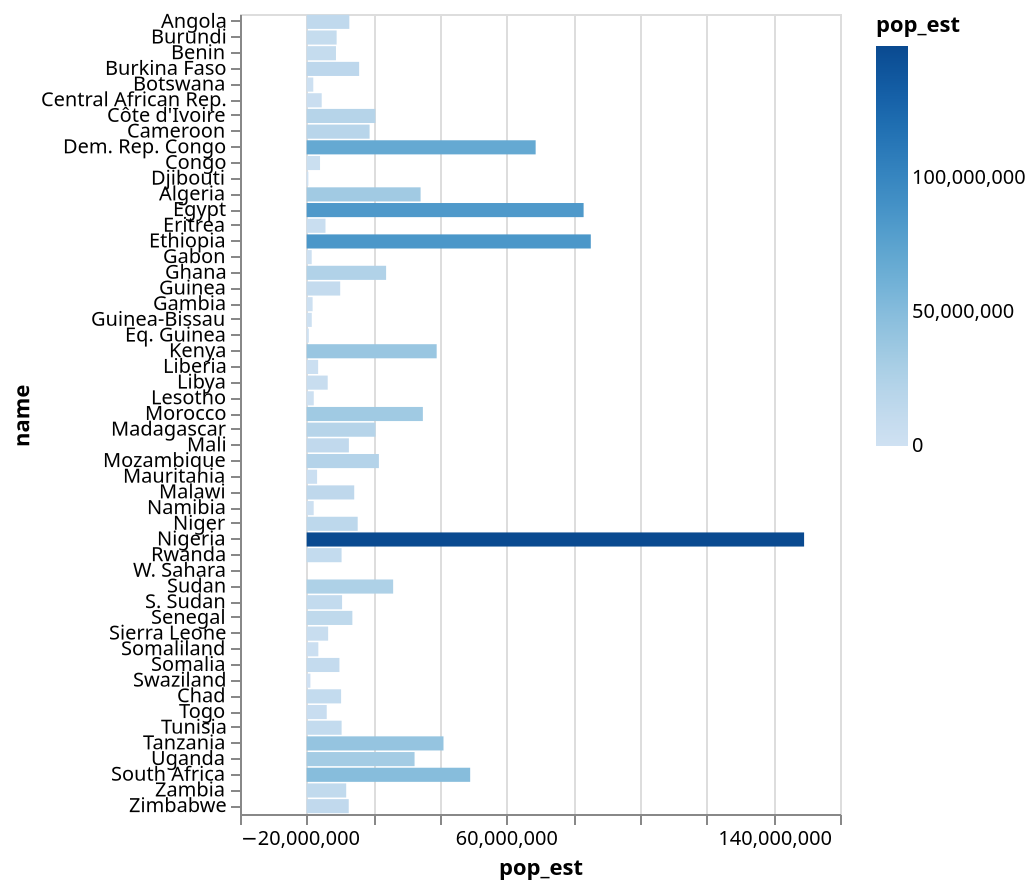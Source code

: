 {"data": {"values": {"features": [{"geometry": {"coordinates": [[[[16.326528354567046, -5.877470391466218], [16.573179965896145, -6.622644545115094], [16.86019087084523, -7.222297865429979], [17.08999596524717, -7.545688978712477], [17.472970004962292, -8.068551120641658], [18.13422163256905, -7.987677504104866], [18.464175652752687, -7.847014255406478], [19.01675174324967, -7.9882459448601395], [19.166613396896082, -7.738183688999726], [19.417502475673217, -7.155428562044278], [20.037723016040218, -7.11636117923166], [20.09162153492062, -6.943090101756951], [20.601822950938327, -6.939317722199689], [20.51474816252653, -7.299605808138665], [21.728110792739756, -7.290872491081316], [21.746455926203367, -7.920084730667114], [21.94913089365204, -8.305900974158305], [21.801801385187957, -8.908706556842986], [21.875181919042404, -9.523707777548566], [22.208753289486424, -9.89479623783653], [22.155268182064333, -11.084801120653779], [22.402798292742432, -10.993075453335692], [22.83734541188477, -11.017621758674338], [23.45679080576747, -10.867863457892483], [23.912215203555746, -10.926826267137542], [24.017893507592618, -11.237298272347118], [23.90415368011824, -11.722281589406336], [24.079905226342902, -12.191296888887308], [23.930922072045377, -12.565847670138822], [24.016136508894704, -12.911046237848552], [21.933886346125945, -12.898437188369357], [21.887842644953878, -16.080310153876894], [22.56247846852429, -16.898451429921835], [23.215048455506093, -17.523116143465955], [21.377176141045595, -17.93063648851971], [18.95618696460363, -17.789094740472237], [18.26330936043422, -17.309950860262006], [14.209706658595053, -17.353100681225712], [14.058501417709039, -17.423380629142656], [13.462362094789967, -16.971211846588744], [12.814081251688407, -16.941342868724078], [12.215461460019384, -17.111668389558062], [11.73419884608515, -17.3018893368245], [11.64009606288161, -16.67314218512921], [11.778537224991567, -15.79381601325069], [12.123580763404448, -14.878316338767931], [12.175618930722266, -14.449143568583892], [12.500095249083017, -13.547699883684402], [12.738478631245442, -13.137905775609937], [13.312913852601838, -12.483630466362513], [13.633721144269828, -12.038644707897191], [13.738727654686926, -11.297863050993143], [13.686379428775297, -10.731075941615842], [13.387327915102162, -10.373578383020728], [13.120987583069876, -9.766897067914115], [12.875369500386569, -9.16693368900549], [12.929061313537801, -8.959091078327575], [13.236432732809874, -8.562629489784342], [12.933040398824318, -7.596538588087753], [12.72829837408392, -6.927122084178805], [12.227347039446443, -6.294447523629373], [12.322431674863566, -6.100092461779653], [12.735171339578699, -5.965682061388478], [13.02486941900699, -5.984388929878108], [13.375597364971895, -5.864241224799557], [16.326528354567046, -5.877470391466218]]], [[[12.436688266660923, -5.684303887559224], [12.18233686692028, -5.789930515163803], [11.914963006242118, -5.037986748884734], [12.318607618873926, -4.606230157086159], [12.62075971848455, -4.438023369976122], [12.995517205465205, -4.781103203961919], [12.631611769265845, -4.991271254092936], [12.468004184629763, -5.248361504744992], [12.436688266660923, -5.684303887559224]]]], "type": "MultiPolygon"}, "properties": {"gdp_md_est": 110300.0, "iso_a3": "AGO", "name": "Angola", "continent": "Africa", "pop_est": 12799293.0}, "id": "1", "bbox": [11.64009606288161, -17.93063648851971, 24.079905226342902, -4.438023369976122], "type": "Feature"}, {"geometry": {"coordinates": [[[29.339997592900346, -4.4999834122940925], [29.276383904749053, -3.293907159034063], [29.024926385216787, -2.8392579077301576], [29.632176141078588, -2.917857761246097], [29.93835900240794, -2.348486830254238], [30.46969607923299, -2.413857517103459], [30.527677036264464, -2.807631931167535], [30.7430127296247, -3.034284763199686], [30.752262811004954, -3.3593295223155697], [30.505559523243566, -3.5685673966653653], [30.11633263522117, -4.090137627787243], [29.753512404099922, -4.452389418153281], [29.339997592900346, -4.4999834122940925]]], "type": "Polygon"}, "properties": {"gdp_md_est": 3102.0, "iso_a3": "BDI", "name": "Burundi", "continent": "Africa", "pop_est": 8988091.0}, "id": "11", "bbox": [29.024926385216787, -4.4999834122940925, 30.752262811004954, -2.348486830254238], "type": "Feature"}, {"geometry": {"coordinates": [[[2.6917016943562544, 6.258817246928629], [1.8652405127123188, 6.142157701029731], [1.618950636409238, 6.832038072126238], [1.664477573258381, 9.12859039960938], [1.46304284018467, 9.334624335157088], [1.425060662450136, 9.825395412633], [1.0777950374487375, 10.175606594275024], [0.7723356461714843, 10.470808213742359], [0.8995630224740694, 10.99733938236426], [1.2434696793764886, 11.110510769083461], [1.4471781754710662, 11.547719224488858], [1.9359855485198807, 11.641150214072553], [2.1544735042499212, 11.940150051313339], [2.49016360841793, 12.233052069543675], [2.848643019226671, 12.235635891158267], [3.611180454125559, 11.660167141155968], [3.572216424177469, 11.32793935795152], [3.7971122575117136, 10.734745591673105], [3.600070021182802, 10.332186184119408], [3.7054382666259187, 10.063210354040208], [3.2203515967021015, 9.444152533399702], [2.912308383810256, 9.137607937044322], [2.723792758809509, 8.50684540448971], [2.7490625342002204, 7.870734361192888], [2.6917016943562544, 6.258817246928629]]], "type": "Polygon"}, "properties": {"gdp_md_est": 12830.0, "iso_a3": "BEN", "name": "Benin", "continent": "Africa", "pop_est": 8791832.0}, "id": "13", "bbox": [0.7723356461714843, 6.142157701029731, 3.7971122575117136, 12.235635891158267], "type": "Feature"}, {"geometry": {"coordinates": [[[-2.8274963037127065, 9.642460842319778], [-3.511898972986273, 9.90032623945622], [-3.9804491845766847, 9.8623440617217], [-4.3302469547603835, 9.610834865757141], [-4.7798835921319665, 9.821984768101743], [-4.954653286143099, 10.152713934769736], [-5.404341599946974, 10.370736802609146], [-5.470564947929006, 10.951269842976048], [-5.1978425765086484, 11.37514577885014], [-5.220941941743121, 11.713858954307227], [-4.427166103523803, 12.542645575404295], [-4.28040503581488, 13.228443508349741], [-4.006390753587226, 13.472485459848116], [-3.522802700199861, 13.337661647998615], [-3.1037068343127596, 13.541266791228594], [-2.9676944645205765, 13.79815033615151], [-2.1918245100903846, 14.246417548067356], [-2.001035122068771, 14.559008287000893], [-1.0663634912056636, 14.973815009007765], [-0.5158544580003479, 15.116157741755728], [-0.2662572900305804, 14.924308986872148], [0.3748922054146817, 14.92890818934613], [0.29564639649510127, 14.444234930880654], [0.429927605805517, 13.988733018443924], [0.9930456884900708, 13.335749620003824], [1.0241032242974768, 12.851825669806574], [2.177107781593776, 12.625017808477535], [2.1544735042499212, 11.940150051313339], [1.9359855485198807, 11.641150214072553], [1.4471781754710662, 11.547719224488858], [1.2434696793764886, 11.110510769083461], [0.8995630224740694, 10.99733938236426], [0.023802524423700785, 11.018681748900804], [-0.43870154458858224, 11.098340969278722], [-0.7615758935481834, 10.936929633015055], [-1.2033577132114317, 11.009819240762738], [-2.9404093082704605, 10.962690334512558], [-2.9638962467471117, 10.395334784380083], [-2.8274963037127065, 9.642460842319778]]], "type": "Polygon"}, "properties": {"gdp_md_est": 17820.0, "iso_a3": "BFA", "name": "Burkina Faso", "continent": "Africa", "pop_est": 15746232.0}, "id": "14", "bbox": [-5.470564947929006, 9.610834865757141, 2.177107781593776, 15.116157741755728], "type": "Feature"}, {"geometry": {"coordinates": [[[25.649163445750162, -18.53602589281899], [25.85039147309473, -18.714412937090536], [26.164790887158485, -19.29308562589494], [27.296504754350508, -20.391519870691], [27.724747348753255, -20.49905852629039], [27.72722781750326, -20.851801853114715], [28.021370070108617, -21.485975030200585], [28.794656202924216, -21.63945403410745], [29.43218834810904, -22.091312758067588], [28.01723595552525, -22.82775359465908], [27.119409620886245, -23.574323011979775], [26.786406691197413, -24.240690606383485], [26.4857532081233, -24.616326592713104], [25.94165205252216, -24.69637338633322], [25.76584882986521, -25.17484547292368], [25.66466637543772, -25.486816094669713], [25.025170525825786, -25.7196700985769], [24.211266717228796, -25.670215752873574], [23.73356977712271, -25.390129489851617], [23.312096795350186, -25.26868987396572], [22.8242712745149, -25.50045867279477], [22.57953169118059, -25.979447523708146], [22.105968865657868, -26.280256036079138], [21.605896030369394, -26.726533705351756], [20.88960900237174, -26.828542982695915], [20.66647016773544, -26.477453301704923], [20.75860924651184, -25.86813648855145], [20.16572553882719, -24.91796192800077], [19.895767856534434, -24.76779021576059], [19.89545779794068, -21.84915699634787], [20.88113406747587, -21.814327080983148], [20.910641310314535, -18.252218926672022], [21.655040317478978, -18.219146010005225], [23.1968583513393, -17.869038181227786], [23.579005568137717, -18.28126108162006], [24.217364536239213, -17.88934701911849], [24.520705193792537, -17.887124932529936], [25.08444339366457, -17.661815687737374], [25.264225701608012, -17.736539808831417], [25.649163445750162, -18.53602589281899]]], "type": "Polygon"}, "properties": {"gdp_md_est": 27060.0, "iso_a3": "BWA", "name": "Botswana", "continent": "Africa", "pop_est": 1990876.0}, "id": "25", "bbox": [19.89545779794068, -26.828542982695915, 29.43218834810904, -17.661815687737374], "type": "Feature"}, {"geometry": {"coordinates": [[[15.279460483469109, 7.421924546737969], [16.10623172370677, 7.497087917506505], [16.290561557691888, 7.754307359239306], [16.456184523187346, 7.734773667832968], [16.705988396886255, 7.5083275415299795], [17.964929640380888, 7.890914008002866], [18.38955488452322, 8.281303615751824], [18.911021762780507, 8.630894680206353], [18.812009718509273, 8.982914536978598], [19.09400800952602, 9.07484691002584], [20.05968549976427, 9.012706000194854], [21.000868361096167, 9.475985215691509], [21.723821648859456, 10.567055568885976], [22.231129184668788, 10.97188873946051], [22.864165480244225, 11.142395127807546], [22.97754357269261, 10.71446259199854], [23.554304233502194, 10.089255275915308], [23.55724979014283, 9.681218166538684], [23.394779087017184, 9.265067857292223], [23.459012892355986, 8.954285793488893], [23.805813429466752, 8.666318874542426], [24.567369012152085, 8.229187933785468], [25.11493248871679, 7.825104071479174], [25.124130893664727, 7.500085150579437], [25.79664798351118, 6.979315904158071], [26.213418409945117, 6.546603298362072], [26.465909458123235, 5.9467174341018705], [27.21340905122517, 5.5509534773945575], [27.37422610851749, 5.233944403500061], [27.04406538260471, 5.127852688004836], [26.402760857862543, 5.1508745385908705], [25.650455356557472, 5.256087754737123], [25.278798455514305, 5.170408229997192], [25.12883344900328, 4.92724477784779], [24.805028924262416, 4.89724660890235], [24.410531040146253, 5.10878408448913], [23.29721398285014, 4.609693101414223], [22.841479526468106, 4.710126247573484], [22.70412356943629, 4.633050848810157], [22.405123732195538, 4.029160061047321], [21.659122755630023, 4.22434194581372], [20.927591180106276, 4.322785549329737], [20.290679152108936, 4.691677761245288], [19.46778364429315, 5.03152781821278], [18.93231245288476, 4.709506130385975], [18.54298221199778, 4.201785183118318], [18.45306521980993, 3.5043858911233485], [17.809900343505262, 3.5601964379985698], [17.133042433346304, 3.728196519379452], [16.537058139724138, 3.198254706226279], [16.012852410555354, 2.267639675298085], [15.907380812247652, 2.557389431158612], [15.862732374747482, 3.0135372989989833], [15.405395948964383, 3.33530060466434], [15.036219516671252, 3.8513672957471243], [14.950953403389661, 4.210389309094921], [14.47837243008047, 4.732605495620447], [14.558935988023507, 5.03059764243153], [14.459407179429348, 5.4517605656103], [14.536560092841114, 6.2269587264206905], [14.776545444404576, 6.408498033062045], [15.279460483469109, 7.421924546737969]]], "type": "Polygon"}, "properties": {"gdp_md_est": 3198.0, "iso_a3": "CAF", "name": "Central African Rep.", "continent": "Africa", "pop_est": 4511488.0}, "id": "26", "bbox": [14.459407179429348, 2.267639675298085, 27.37422610851749, 11.142395127807546], "type": "Feature"}, {"geometry": {"coordinates": [[[-2.856125047202397, 4.994475816259509], [-3.3110843571000714, 4.984295559098015], [-4.008819545904942, 5.179813340674315], [-4.649917364917911, 5.168263658057086], [-5.8344962223445265, 4.993700669775137], [-6.528769090185847, 4.705087795425015], [-7.5189412093304355, 4.338288479017308], [-7.7121593896697505, 4.364565944837722], [-7.635368211284031, 5.188159084489456], [-7.539715135111763, 5.313345241716519], [-7.570152553731688, 5.707352199725904], [-7.993692592795881, 6.126189683451543], [-8.311347622094019, 6.193033148621083], [-8.60288021486862, 6.4675641951716605], [-8.385451626000574, 6.911800645368743], [-8.48544552248535, 7.39520783124307], [-8.439298468448698, 7.686042792181738], [-8.280703497744938, 7.687179673692157], [-8.221792364932199, 8.123328762235573], [-8.299048631208564, 8.316443589710303], [-8.20349890790088, 8.455453192575447], [-7.832100389019188, 8.575704250518626], [-8.07911373537435, 9.376223863152035], [-8.30961646161225, 9.789531968622441], [-8.229337124046822, 10.1290202905639], [-8.029943610048619, 10.206534939001713], [-7.899589809592372, 10.297382106970828], [-7.622759161804809, 10.147236232946796], [-6.8505065576350574, 10.138993841996239], [-6.666460944027548, 10.430810655148449], [-6.493965013037268, 10.411302801958271], [-6.205222947606431, 10.524060777219134], [-6.050452032892267, 10.096360785355444], [-5.816926235365287, 10.222554633012194], [-5.404341599946974, 10.370736802609146], [-4.954653286143099, 10.152713934769736], [-4.7798835921319665, 9.821984768101743], [-4.3302469547603835, 9.610834865757141], [-3.9804491845766847, 9.8623440617217], [-3.511898972986273, 9.90032623945622], [-2.8274963037127065, 9.642460842319778], [-2.562189500326241, 8.219627793811483], [-2.9835849674503265, 7.379704901555513], [-3.244370083011262, 6.250471503113502], [-2.8107014632178395, 5.38905121502411], [-2.856125047202397, 4.994475816259509]]], "type": "Polygon"}, "properties": {"gdp_md_est": 33850.0, "iso_a3": "CIV", "name": "C\u00f4te d'Ivoire", "continent": "Africa", "pop_est": 20617068.0}, "id": "31", "bbox": [-8.60288021486862, 4.338288479017308, -2.562189500326241, 10.524060777219134], "type": "Feature"}, {"geometry": {"coordinates": [[[13.075822381246752, 2.2670970727590145], [12.951333855855609, 2.32161570882694], [12.359380323952221, 2.19281220133945], [11.75166548019979, 2.3267575138399934], [11.276449008843713, 2.261050930180872], [9.649158155972628, 2.2838660750377358], [9.795195753629457, 3.073404445809117], [9.404366896206, 3.734526882335203], [8.948115675501072, 3.9041289331171356], [8.744923943729418, 4.35221527751996], [8.48881554529089, 4.495617377129918], [8.500287713259695, 4.7719829370268485], [8.757532993208628, 5.479665839047911], [9.233162876023044, 6.444490668153335], [9.522705926154401, 6.453482367372117], [10.118276808318257, 7.03876963950988], [10.497375115611419, 7.0553577742755635], [11.058787876030351, 6.6444267846905944], [11.74577436691851, 6.981382961449754], [11.839308709366803, 7.397042344589437], [12.063946160539558, 7.799808457872302], [12.218872104550599, 8.305824082874324], [12.753671502339216, 8.717762762888995], [12.955467970438974, 9.417771714714704], [13.167599724997103, 9.640626328973411], [13.308676385153918, 10.160362046748928], [13.572949659894562, 10.798565985553566], [14.415378859116684, 11.572368882692075], [14.468192172918975, 11.904751695193411], [14.577177768622533, 12.085360826053503], [14.181336297266794, 12.483656927943116], [14.213530714584635, 12.802035427293347], [14.495787387762846, 12.85939626713733], [14.893385857816526, 12.219047756392584], [14.9601518083376, 11.555574042197224], [14.92356489427496, 10.891325181517473], [15.46787275560527, 9.98233673750343], [14.909353875394716, 9.992129421422732], [14.62720055508106, 9.920919297724538], [14.171466098699028, 10.021378282099931], [13.954218377344006, 9.549494940626687], [14.54446658698177, 8.965861314322268], [14.97999555833769, 8.796104234243472], [15.120865512765334, 8.382150173369425], [15.43609174974577, 7.692812404811973], [15.279460483469109, 7.421924546737969], [14.776545444404576, 6.408498033062045], [14.536560092841114, 6.2269587264206905], [14.459407179429348, 5.4517605656103], [14.558935988023507, 5.03059764243153], [14.47837243008047, 4.732605495620447], [14.950953403389661, 4.210389309094921], [15.036219516671252, 3.8513672957471243], [15.405395948964383, 3.33530060466434], [15.862732374747482, 3.0135372989989833], [15.907380812247652, 2.557389431158612], [16.012852410555354, 2.267639675298085], [15.940918816805066, 1.7276726342802957], [15.146341993885244, 1.9640147973671844], [14.33781253424658, 2.2278746606494906], [13.075822381246752, 2.2670970727590145]]], "type": "Polygon"}, "properties": {"gdp_md_est": 42750.0, "iso_a3": "CMR", "name": "Cameroon", "continent": "Africa", "pop_est": 18879301.0}, "id": "32", "bbox": [8.48881554529089, 1.7276726342802957, 16.012852410555354, 12.85939626713733], "type": "Feature"}, {"geometry": {"coordinates": [[[30.83385989759381, 3.509165961110341], [30.77334679538004, 2.339883327642127], [31.174149204235817, 2.204465236821264], [30.85267011894806, 1.8493964705438088], [30.468507521290295, 1.5838054467797207], [30.086153598762706, 1.0623127303062887], [29.87577884290249, 0.5973798689763044], [29.819503208136638, -0.2053101538133717], [29.58783776217217, -0.5874056941794805], [29.579466180140884, -1.3413131648856265], [29.291886834436614, -1.6200558406679872], [29.254834832483343, -2.2151099585089113], [29.117478875451553, -2.2922111954883846], [29.024926385216787, -2.8392579077301576], [29.276383904749053, -3.293907159034063], [29.339997592900346, -4.4999834122940925], [29.519986606572928, -5.419978936386315], [29.419992710088167, -5.939998874539434], [29.620032179490014, -6.520015150583426], [30.199996779101696, -7.079980970898163], [30.74001549655179, -8.340007419470915], [30.346086053190817, -8.238256524288218], [29.00291222506047, -8.407031752153472], [28.734866570762502, -8.526559340044578], [28.449871046672826, -9.164918308146085], [28.67368167492893, -9.605924981324932], [28.49606977714177, -10.789883721564046], [28.372253045370428, -11.793646742401393], [28.642417433392353, -11.971568698782315], [29.34154788586909, -12.360743910372413], [29.61600141777123, -12.178894545137311], [29.69961388521949, -13.257226657771831], [28.934285922976837, -13.248958428605135], [28.523561639121027, -12.698604424696683], [28.155108676879987, -12.272480564017897], [27.388798862423783, -12.132747491100666], [27.164419793412463, -11.608748467661075], [26.553087599399618, -11.924439792532127], [25.752309604604733, -11.784965101776358], [25.418118116973204, -11.330935967659961], [24.78316979340295, -11.238693536018964], [24.31451622894795, -11.26282642989927], [24.25715538910399, -10.951992689663657], [23.912215203555718, -10.926826267137514], [23.45679080576744, -10.867863457892483], [22.83734541188474, -11.01762175867433], [22.402798292742375, -10.993075453335692], [22.155268182064308, -11.084801120653772], [22.208753289486395, -9.894796237836509], [21.875181919042348, -9.523707777548566], [21.8018013851879, -8.90870655684298], [21.949130893652043, -8.305900974158277], [21.74645592620331, -7.920084730667149], [21.7281107927397, -7.290872491081302], [20.5147481625265, -7.2996058081386295], [20.6018229509383, -6.939317722199682], [20.091621534920648, -6.943090101756994], [20.037723016040218, -7.116361179231646], [19.41750247567316, -7.155428562044299], [19.16661339689611, -7.738183688999754], [19.01675174324967, -7.988245944860132], [18.464175652752687, -7.847014255406443], [18.13422163256905, -7.987677504104923], [17.472970004962235, -8.0685511206417], [17.08999596524717, -7.545688978712526], [16.8601908708452, -7.2222978654299865], [16.573179965896145, -6.6226445451150875], [16.326528354567046, -5.877470391466268], [13.375597364971895, -5.8642412247995495], [13.024869419006961, -5.984388929878158], [12.735171339578699, -5.965682061388499], [12.32243167486351, -6.10009246177966], [12.182336866920252, -5.789930515163839], [12.436688266660868, -5.6843038875592455], [12.468004184629736, -5.248361504745005], [12.63161176926579, -4.991271254092936], [12.995517205465177, -4.781103203961884], [13.258240187237048, -4.882957452009165], [13.600234816144678, -4.50013844159097], [14.144956088933299, -4.510008640158716], [14.209034864975223, -4.793092136253598], [14.582603794013181, -4.97023894615014], [15.170991652088444, -4.343507175314301], [15.753540073314753, -3.8551648901560966], [16.0062895036543, -3.535132744972529], [15.972803175529151, -2.7123922664536124], [16.407091912510054, -1.7409270157986825], [16.865306837642123, -1.2258163387132868], [17.523716261472856, -0.743830254726987], [17.638644646889986, -0.4248316381892465], [17.66355268725468, -0.05808399821381727], [17.826540154703252, 0.28892324462610475], [17.774191928791566, 0.8556586775710854], [17.898835483479587, 1.7418319767282782], [18.094275750407434, 2.365721543788055], [18.393792351971143, 2.90044342692822], [18.45306521980993, 3.5043858911233485], [18.54298221199778, 4.201785183118318], [18.93231245288476, 4.709506130385975], [19.46778364429315, 5.03152781821278], [20.290679152108936, 4.691677761245288], [20.927591180106276, 4.322785549329737], [21.659122755630023, 4.22434194581372], [22.405123732195538, 4.029160061047321], [22.70412356943629, 4.633050848810157], [22.841479526468106, 4.710126247573484], [23.29721398285014, 4.609693101414223], [24.410531040146253, 5.10878408448913], [24.805028924262416, 4.89724660890235], [25.12883344900328, 4.92724477784779], [25.278798455514305, 5.170408229997192], [25.650455356557472, 5.256087754737123], [26.402760857862543, 5.1508745385908705], [27.04406538260471, 5.127852688004836], [27.37422610851749, 5.233944403500061], [27.97997724784281, 4.408413397637375], [28.428993768026913, 4.287154649264494], [28.696677687298802, 4.455077215996937], [29.1590784034465, 4.389267279473231], [29.71599531425602, 4.600804755060025], [29.953500197069474, 4.173699042167684], [30.83385989759381, 3.509165961110341]]], "type": "Polygon"}, "properties": {"gdp_md_est": 20640.0, "iso_a3": "COD", "name": "Dem. Rep. Congo", "continent": "Africa", "pop_est": 68692542.0}, "id": "33", "bbox": [12.182336866920252, -13.257226657771831, 31.174149204235817, 5.256087754737123], "type": "Feature"}, {"geometry": {"coordinates": [[[12.995517205465177, -4.781103203961884], [12.620759718484493, -4.438023369976136], [12.318607618873926, -4.606230157086188], [11.91496300624209, -5.037986748884791], [11.093772820691925, -3.978826592630547], [11.855121697648116, -3.4268706193210505], [11.478038771214303, -2.7656189917142413], [11.820963575903193, -2.514161472181982], [12.495702752338161, -2.391688327650243], [12.575284458067642, -1.948511244315135], [13.109618767965628, -2.4287403296035137], [13.99240726080771, -2.4708049454890997], [14.299210239324566, -1.998275648612214], [14.425455763413595, -1.333406670744971], [14.316418491277744, -0.5526274552470483], [13.843320753645656, 0.038757635901149], [14.276265903386957, 1.1969298364266194], [14.026668735417218, 1.3956773950211527], [13.282631463278818, 1.3141836612968805], [13.003113641012078, 1.8308963077833198], [13.075822381246752, 2.2670970727590145], [14.33781253424658, 2.2278746606494906], [15.146341993885244, 1.9640147973671844], [15.940918816805066, 1.7276726342802957], [16.012852410555354, 2.267639675298085], [16.537058139724138, 3.198254706226279], [17.133042433346304, 3.728196519379452], [17.809900343505262, 3.5601964379985698], [18.45306521980993, 3.5043858911233485], [18.393792351971143, 2.90044342692822], [18.094275750407434, 2.365721543788055], [17.898835483479587, 1.7418319767282782], [17.774191928791566, 0.8556586775710854], [17.826540154703252, 0.28892324462610475], [17.66355268725468, -0.05808399821381727], [17.638644646889986, -0.4248316381892465], [17.523716261472856, -0.743830254726987], [16.865306837642123, -1.2258163387132868], [16.407091912510054, -1.7409270157986825], [15.972803175529151, -2.7123922664536124], [16.0062895036543, -3.535132744972529], [15.753540073314753, -3.8551648901560966], [15.170991652088444, -4.343507175314301], [14.582603794013181, -4.97023894615014], [14.209034864975223, -4.793092136253598], [14.144956088933299, -4.510008640158716], [13.600234816144678, -4.50013844159097], [13.258240187237048, -4.882957452009165], [12.995517205465177, -4.781103203961884]]], "type": "Polygon"}, "properties": {"gdp_md_est": 15350.0, "iso_a3": "COG", "name": "Congo", "continent": "Africa", "pop_est": 4012809.0}, "id": "34", "bbox": [11.093772820691925, -5.037986748884791, 18.45306521980993, 3.728196519379452], "type": "Feature"}, {"geometry": {"coordinates": [[[43.08122602720016, 12.699638576707116], [43.31785241066467, 12.390148423711025], [43.286381463398925, 11.974928290245884], [42.715873650896526, 11.735640570518342], [43.14530480324214, 11.462039699748857], [42.77685184100096, 10.92687856693442], [42.55493000000013, 11.105110000000195], [42.31414000000012, 11.034200000000055], [41.755570000000205, 11.050910000000101], [41.73959000000019, 11.355110000000138], [41.66176000000013, 11.631199999999978], [42.000000000000114, 12.100000000000136], [42.35156000000012, 12.542230000000131], [42.77964236834475, 12.455415757695675], [43.08122602720016, 12.699638576707116]]], "type": "Polygon"}, "properties": {"gdp_md_est": 1885.0, "iso_a3": "DJI", "name": "Djibouti", "continent": "Africa", "pop_est": 516055.0}, "id": "42", "bbox": [41.66176000000013, 10.92687856693442, 43.31785241066467, 12.699638576707116], "type": "Feature"}, {"geometry": {"coordinates": [[[11.999505649471613, 23.47166840259645], [8.572893100629784, 21.565660712159143], [5.677565952180686, 19.601206976799716], [4.267419467800039, 19.155265204337], [3.158133172222705, 19.057364203360038], [3.1466610042539003, 19.693578599521445], [2.683588494486429, 19.856230170160117], [2.06099083823392, 20.142233384679486], [1.8232275732590324, 20.610809434486043], [-1.5500548974576134, 22.792665920497384], [-4.923337368174231, 24.974574082941], [-8.684399786809053, 27.395744126896005], [-8.665124477564191, 27.589479071558227], [-8.665589565454809, 27.656425889592356], [-8.674116176782974, 28.84128896739658], [-7.059227667661929, 29.57922842052453], [-6.060632290053774, 29.731699734001694], [-5.242129278982787, 30.00044302013559], [-4.859646165374471, 30.501187649043846], [-3.690441046554696, 30.896951605751156], [-3.647497931320146, 31.637294012980675], [-3.068980271812648, 31.724497992473218], [-2.616604783529567, 32.09434621838615], [-1.30789913573787, 32.2628889023061], [-1.1245511539663084, 32.65152151135713], [-1.3880492822225676, 32.86401500094131], [-1.7334545556614671, 33.919712836231994], [-1.7929858056616865, 34.527918606091205], [-2.169913702798624, 35.16839630791668], [-1.208602871089056, 35.7148487411871], [-0.12745439289460592, 35.888662421200806], [0.5038765804152092, 36.30127289483528], [1.466918572606545, 36.605647081034405], [3.1616988460508253, 36.78390493422522], [4.81575809084913, 36.86503693292346], [5.3201200700177935, 36.71651886651662], [6.261819695672613, 37.11065501560674], [7.330384962603971, 37.11838064223437], [7.737078484741005, 36.885707505840216], [8.420964389691676, 36.94642731378316], [8.217824334352315, 36.433176988260286], [8.376367628623768, 35.479876003555944], [8.140981479534304, 34.65514598239379], [7.524481642292244, 34.09737641045146], [7.6126416357821824, 33.34411489514896], [8.430472853233368, 32.74833730725595], [8.439102817426118, 32.50628489840082], [9.05560265466815, 32.10269196220129], [9.482139926805274, 30.307556057246188], [9.805634392952413, 29.42463837332339], [9.859997999723447, 28.959989732371014], [9.683884718472768, 28.1441738957792], [9.756128370816782, 27.68825857188415], [9.629056023811074, 27.14095347748092], [9.716285841519749, 26.512206325785698], [9.319410841518163, 26.094324856057455], [9.910692579801776, 25.36545461679674], [9.94826134607797, 24.936953640232517], [10.303846876678362, 24.379313259370917], [10.771363559622927, 24.56253205006175], [11.560669386449005, 24.097909247325518], [11.999505649471613, 23.47166840259645]]], "type": "Polygon"}, "properties": {"gdp_md_est": 232900.0, "iso_a3": "DZA", "name": "Algeria", "continent": "Africa", "pop_est": 34178188.0}, "id": "45", "bbox": [-8.684399786809053, 19.057364203360038, 11.999505649471613, 37.11838064223437], "type": "Feature"}, {"geometry": {"coordinates": [[[34.9226, 29.50133], [34.64174, 29.099420000000002], [34.42655, 28.343989999999998], [34.15451, 27.8233], [33.92136, 27.6487], [33.58811, 27.97136], [33.13676, 28.417650000000002], [32.423230000000004, 29.851080000000003], [32.32046, 29.76043], [32.73482, 28.70523], [33.34876, 27.69989], [34.10455, 26.14227], [34.473870000000005, 25.598560000000003], [34.79507, 25.03375], [35.69241, 23.92671], [35.49372, 23.752370000000003], [35.52598, 23.10244], [36.690690000000004, 22.20485], [36.86623, 22.0], [32.9, 22.0], [29.020000000000003, 22.0], [25.0, 22.0], [25.0, 25.682499996361], [25.0, 29.23865452953346], [24.70007, 30.044190000000004], [24.957620000000002, 30.6616], [24.80287, 31.089290000000002], [25.16482, 31.56915], [26.49533, 31.58568], [27.457620000000002, 31.32126], [28.450480000000002, 31.025769999999998], [28.913529999999998, 30.87005], [29.683419999999998, 31.186860000000003], [30.09503, 31.4734], [30.976930000000003, 31.55586], [31.687960000000004, 31.4296], [31.96041, 30.933600000000002], [32.19247, 31.26034], [32.99392, 31.024070000000002], [33.7734, 30.967460000000003], [34.265440000000005, 31.219359999999998], [34.9226, 29.50133]]], "type": "Polygon"}, "properties": {"gdp_md_est": 443700.0, "iso_a3": "EGY", "name": "Egypt", "continent": "Africa", "pop_est": 83082869.0}, "id": "47", "bbox": [24.70007, 22.0, 36.86623, 31.58568], "type": "Feature"}, {"geometry": {"coordinates": [[[42.35156000000012, 12.542230000000131], [42.00975, 12.865819999999928], [41.59856000000002, 13.452090000000112], [41.15519371924984, 13.773319810435225], [40.896600000000035, 14.118640000000141], [40.026218702969175, 14.519579169162284], [39.34061000000008, 14.531549999999982], [39.0994, 14.740640000000042], [38.512950000000046, 14.50547000000006], [37.90607000000011, 14.959430000000168], [37.59377000000006, 14.213099999999997], [36.42951000000005, 14.422110000000032], [36.32318891779812, 14.822480577041063], [36.75386030451858, 16.291874091044292], [36.852530000000115, 16.956549999999993], [37.167470000000094, 17.263140000000135], [37.90400000000011, 17.427540000000022], [38.410089959473225, 17.998307399970315], [38.990622999840014, 16.840626125551694], [39.26611006038803, 15.92272349696725], [39.814293654140215, 15.435647284400318], [41.17927493669765, 14.491079616753211], [41.73495161313235, 13.921036892141558], [42.27683068214486, 13.343992010954423], [42.58957645037526, 13.000421250861905], [43.08122602720016, 12.699638576707116], [42.77964236834475, 12.455415757695675], [42.35156000000012, 12.542230000000131]]], "type": "Polygon"}, "properties": {"gdp_md_est": 3945.0, "iso_a3": "ERI", "name": "Eritrea", "continent": "Africa", "pop_est": 5647168.0}, "id": "48", "bbox": [36.32318891779812, 12.455415757695675, 43.08122602720016, 17.998307399970315], "type": "Feature"}, {"geometry": {"coordinates": [[[37.90607000000011, 14.959430000000168], [38.512950000000046, 14.50547000000006], [39.0994, 14.740640000000042], [39.34061000000008, 14.531549999999982], [40.02625000000012, 14.519589999999994], [40.896600000000035, 14.118640000000141], [41.15519999999998, 13.773329999999987], [41.59856000000002, 13.452090000000112], [42.00975, 12.865819999999928], [42.35156000000012, 12.542230000000131], [42.000000000000114, 12.100000000000136], [41.66176000000013, 11.631199999999978], [41.73959000000019, 11.355110000000138], [41.755570000000205, 11.050910000000101], [42.31414000000012, 11.034200000000055], [42.55493000000013, 11.105110000000195], [42.77685184100096, 10.92687856693442], [42.55875999999995, 10.57258000000013], [42.92812000000009, 10.021940000000143], [43.29699000000011, 9.540480000000173], [43.678750000000036, 9.18358000000012], [46.94834000000009, 7.99688000000009], [47.789420000000064, 8.002999999999986], [44.9636000000001, 5.001620000000116], [43.66086999999999, 4.957550000000083], [42.76967000000013, 4.252590000000225], [42.128610000000094, 4.234130000000164], [41.85508309264412, 3.9189119204837652], [41.17180000000013, 3.9190900000000397], [40.768480000000125, 4.257020000000125], [39.85494000000011, 3.838790000000131], [39.55938425876593, 3.422060000000215], [38.89251000000007, 3.5007400000000644], [38.67114000000004, 3.616070000000093], [38.436970000000144, 3.588510000000099], [38.12091500000014, 3.5986050000000773], [36.85509323800824, 4.447864127672858], [36.15907863285565, 4.447864127672858], [35.81744766235363, 4.776965663462022], [35.81744766235363, 5.338232082790853], [35.2980071182331, 5.506000000000029], [34.70702, 6.594220000000121], [34.250320000000045, 6.8260700000000725], [34.07510000000019, 7.2259500000000685], [33.568290000000104, 7.7133400000000165], [32.954180000000235, 7.784970000000101], [33.29480000000012, 8.354580000000055], [33.82550000000015, 8.37916000000007], [33.97498000000007, 8.684560000000147], [33.961620000000096, 9.583580000000097], [34.25745000000006, 10.630089999999996], [34.73115000000013, 10.910170000000107], [34.83163000000013, 11.318960000000118], [35.26049000000006, 12.08286000000004], [35.86363000000017, 12.578280000000063], [36.27022000000005, 13.563330000000121], [36.42951000000005, 14.422110000000032], [37.59377000000006, 14.213099999999997], [37.90607000000011, 14.959430000000168]]], "type": "Polygon"}, "properties": {"gdp_md_est": 68770.0, "iso_a3": "ETH", "name": "Ethiopia", "continent": "Africa", "pop_est": 85237338.0}, "id": "51", "bbox": [32.954180000000235, 3.422060000000215, 47.789420000000064, 14.959430000000168], "type": "Feature"}, {"geometry": {"coordinates": [[[11.093772820691925, -3.978826592630547], [10.06613528813574, -2.9694825171056816], [9.40524539555497, -2.144313246269043], [8.79799563969317, -1.111301364754496], [8.830086704146424, -0.7790735815500369], [9.048419630579588, -0.45935149496021666], [9.29135053878369, 0.2686660831676875], [9.492888624721985, 1.010119533691494], [9.830284051155644, 1.0678937849937995], [11.285078973036462, 1.0576618514000131], [11.276449008843713, 2.261050930180872], [11.75166548019979, 2.3267575138399934], [12.359380323952221, 2.19281220133945], [12.951333855855609, 2.32161570882694], [13.075822381246752, 2.2670970727590145], [13.003113641012078, 1.8308963077833198], [13.282631463278818, 1.3141836612968805], [14.026668735417218, 1.3956773950211527], [14.276265903386957, 1.1969298364266194], [13.843320753645656, 0.038757635901149], [14.316418491277744, -0.5526274552470483], [14.425455763413595, -1.333406670744971], [14.299210239324566, -1.998275648612214], [13.99240726080771, -2.4708049454890997], [13.109618767965628, -2.4287403296035137], [12.575284458067642, -1.948511244315135], [12.495702752338161, -2.391688327650243], [11.820963575903193, -2.514161472181982], [11.478038771214303, -2.7656189917142413], [11.855121697648116, -3.4268706193210505], [11.093772820691925, -3.978826592630547]]], "type": "Polygon"}, "properties": {"gdp_md_est": 21110.0, "iso_a3": "GAB", "name": "Gabon", "continent": "Africa", "pop_est": 1514993.0}, "id": "56", "bbox": [8.79799563969317, -3.978826592630547, 14.425455763413595, 2.3267575138399934], "type": "Feature"}, {"geometry": {"coordinates": [[[1.0601216976049272, 5.928837388528876], [-0.5076379052659377, 5.3434726017426755], [-1.0636246402941936, 5.000547797053812], [-1.9647065901675944, 4.710462144383371], [-2.856125047202397, 4.994475816259509], [-2.8107014632178395, 5.38905121502411], [-3.244370083011262, 6.250471503113502], [-2.9835849674503265, 7.379704901555513], [-2.562189500326241, 8.219627793811483], [-2.8274963037127065, 9.642460842319778], [-2.9638962467471117, 10.395334784380083], [-2.9404093082704605, 10.962690334512558], [-1.2033577132114317, 11.009819240762738], [-0.7615758935481834, 10.936929633015055], [-0.43870154458858224, 11.098340969278722], [0.023802524423700785, 11.018681748900804], [-0.04978471515994442, 10.706917832883931], [0.3675799902453889, 10.19121287682718], [0.3659005061958851, 9.465003973829482], [0.46119184734212126, 8.677222601756014], [0.7120292496868785, 8.31246450442383], [0.4909574723422451, 7.411744289576475], [0.5703841487748491, 6.914358628767189], [0.8369311865363329, 6.279978745952149], [1.0601216976049272, 5.928837388528876]]], "type": "Polygon"}, "properties": {"gdp_md_est": 34200.0, "iso_a3": "GHA", "name": "Ghana", "continent": "Africa", "pop_est": 23832495.0}, "id": "59", "bbox": [-3.244370083011262, 4.710462144383371, 1.0601216976049272, 11.098340969278722], "type": "Feature"}, {"geometry": {"coordinates": [[[-8.439298468448698, 7.686042792181738], [-8.722123582382125, 7.71167430259851], [-8.926064622422004, 7.309037380396376], [-9.208786383490846, 7.313920803247953], [-9.40334815106975, 7.526905218938907], [-9.337279832384581, 7.9285344507113535], [-9.755342169625834, 8.541055202666925], [-10.016566534861255, 8.428503933135232], [-10.23009355309128, 8.406205552601293], [-10.505477260774668, 8.348896389189605], [-10.494315151399633, 8.715540676300435], [-10.654770473665891, 8.977178452994195], [-10.622395188835041, 9.267910061068278], [-10.839151984083301, 9.688246161330369], [-11.11748124840733, 10.045872911006285], [-11.917277390988659, 10.046983954300558], [-12.150338100625005, 9.858571682164381], [-12.425928514037565, 9.835834051955956], [-12.59671912276221, 9.62018830000197], [-12.71195756677308, 9.342711696810767], [-13.246550258832515, 8.903048610871508], [-13.685153977909792, 9.49474376061346], [-14.074044969122282, 9.886166897008252], [-14.33007585291237, 10.015719712763968], [-14.579698859098258, 10.214467271358515], [-14.693231980843505, 10.656300767454042], [-14.839553798877944, 10.87657156009814], [-15.130311245168173, 11.040411688679526], [-14.685687221728898, 11.527823798056488], [-14.382191534878729, 11.509271958863692], [-14.121406419317779, 11.677117010947697], [-13.900799729863776, 11.678718980348748], [-13.743160773157413, 11.811269029177412], [-13.828271857142125, 12.142644151249044], [-13.718743658899513, 12.24718557377551], [-13.700476040084325, 12.586182969610194], [-13.217818162478238, 12.575873521367967], [-12.499050665730564, 12.332089952031057], [-12.27859900557344, 12.354440008997287], [-12.203564825885634, 12.465647691289405], [-11.658300950557932, 12.386582749882836], [-11.51394283695059, 12.442987575729418], [-11.456168585648271, 12.076834214725338], [-11.297573614944511, 12.077971096235771], [-11.03655595543826, 12.211244615116515], [-10.870829637078215, 12.17788747807211], [-10.593223842806282, 11.92397532800598], [-10.165213792348837, 11.844083563682744], [-9.890992804392013, 12.060478623904972], [-9.567911749703214, 12.194243068892476], [-9.327616339546012, 12.334286200403454], [-9.127473517279583, 12.308060411015333], [-8.90526485842453, 12.088358059126437], [-8.786099005559464, 11.812560939984706], [-8.376304897484914, 11.393645941610629], [-8.581305304386774, 11.136245632364805], [-8.620321010767128, 10.810890814655183], [-8.407310756860028, 10.909256903522762], [-8.282357143578281, 10.792597357623846], [-8.33537716310974, 10.494811916541934], [-8.029943610048619, 10.206534939001713], [-8.229337124046822, 10.1290202905639], [-8.30961646161225, 9.789531968622441], [-8.07911373537435, 9.376223863152035], [-7.832100389019188, 8.575704250518626], [-8.20349890790088, 8.455453192575447], [-8.299048631208564, 8.316443589710303], [-8.221792364932199, 8.123328762235573], [-8.280703497744938, 7.687179673692157], [-8.439298468448698, 7.686042792181738]]], "type": "Polygon"}, "properties": {"gdp_md_est": 10600.0, "iso_a3": "GIN", "name": "Guinea", "continent": "Africa", "pop_est": 10057975.0}, "id": "60", "bbox": [-15.130311245168173, 7.309037380396376, -7.832100389019188, 12.586182969610194], "type": "Feature"}, {"geometry": {"coordinates": [[[-16.841524624081273, 13.15139394780256], [-16.71372880702347, 13.594958604379855], [-15.624596320039942, 13.62358734786956], [-15.39877031092446, 13.86036876063092], [-15.08173539881382, 13.876491807505985], [-14.687030808968487, 13.630356960499784], [-14.376713833055788, 13.625680243377374], [-14.046992356817482, 13.79406789800045], [-13.844963344772408, 13.505041612192002], [-14.277701788784555, 13.280585028532244], [-14.712197231494628, 13.298206691943777], [-15.141163295949468, 13.509511623585238], [-15.511812506562933, 13.278569647672867], [-15.691000535534995, 13.270353094938457], [-15.931295945692211, 13.130284125211332], [-16.841524624081273, 13.15139394780256]]], "type": "Polygon"}, "properties": {"gdp_md_est": 2272.0, "iso_a3": "GMB", "name": "Gambia", "continent": "Africa", "pop_est": 1782893.0}, "id": "61", "bbox": [-16.841524624081273, 13.130284125211332, -13.844963344772408, 13.876491807505985], "type": "Feature"}, {"geometry": {"coordinates": [[[-15.130311245168173, 11.040411688679526], [-15.664180467175527, 11.458474025920795], [-16.085214199273565, 11.52459402103824], [-16.314786749730203, 11.80651479740655], [-16.30894731288123, 11.95870189050612], [-16.61383826340328, 12.170911159712702], [-16.677451951554573, 12.384851589401052], [-16.147716844130585, 12.547761542201187], [-15.816574266004254, 12.515567124883347], [-15.54847693527401, 12.628170070847347], [-13.700476040084325, 12.586182969610194], [-13.718743658899513, 12.24718557377551], [-13.828271857142125, 12.142644151249044], [-13.743160773157413, 11.811269029177412], [-13.900799729863776, 11.678718980348748], [-14.121406419317779, 11.677117010947697], [-14.382191534878729, 11.509271958863692], [-14.685687221728898, 11.527823798056488], [-15.130311245168173, 11.040411688679526]]], "type": "Polygon"}, "properties": {"gdp_md_est": 904.2, "iso_a3": "GNB", "name": "Guinea-Bissau", "continent": "Africa", "pop_est": 1533964.0}, "id": "62", "bbox": [-16.677451951554573, 11.040411688679526, -13.700476040084325, 12.628170070847347], "type": "Feature"}, {"geometry": {"coordinates": [[[9.492888624721985, 1.010119533691494], [9.305613234096256, 1.1609113631191832], [9.649158155972628, 2.2838660750377358], [11.276449008843713, 2.261050930180872], [11.285078973036462, 1.0576618514000131], [9.830284051155644, 1.0678937849937995], [9.492888624721985, 1.010119533691494]]], "type": "Polygon"}, "properties": {"gdp_md_est": 14060.0, "iso_a3": "GNQ", "name": "Eq. Guinea", "continent": "Africa", "pop_est": 650702.0}, "id": "63", "bbox": [9.305613234096256, 1.010119533691494, 11.285078973036462, 2.2838660750377358], "type": "Feature"}, {"geometry": {"coordinates": [[[40.993, -0.85829], [41.58513, -1.6832500000000001], [40.88477, -2.08255], [40.63785000000001, -2.49979], [40.26304000000001, -2.57309], [40.12119, -3.27768], [39.80006, -3.68116], [39.604890000000005, -4.3465300000000004], [39.20222, -4.67677], [37.7669, -3.6771200000000004], [37.69869, -3.09699], [34.07262, -1.05982], [33.90371119710453, -0.9500000000000001], [33.893568969666944, 0.1098135378618963], [34.18, 0.515], [34.6721, 1.1769399999999999], [35.03599, 1.90584], [34.596070000000005, 3.05374], [34.479130000000005, 3.5556], [34.005, 4.249884947362048], [34.62019626785388, 4.8471227420819885], [35.29800711823298, 5.506], [35.817447662353516, 5.338232082790797], [35.817447662353516, 4.7769656634618896], [36.159078632855646, 4.447864127672769], [36.85509323800812, 4.447864127672769], [38.120915, 3.598605], [38.43697, 3.58851], [38.67114, 3.6160700000000006], [38.89251, 3.5007400000000004], [39.55938425876585, 3.42206], [39.85494, 3.83879], [40.76848, 4.257020000000001], [41.1718, 3.9190899999999997], [41.85508309264397, 3.918911920483727], [40.98105, 2.7845199999999997], [40.993, -0.85829]]], "type": "Polygon"}, "properties": {"gdp_md_est": 61510.0, "iso_a3": "KEN", "name": "Kenya", "continent": "Africa", "pop_est": 39002772.0}, "id": "84", "bbox": [33.893568969666944, -4.67677, 41.85508309264397, 5.506], "type": "Feature"}, {"geometry": {"coordinates": [[[-7.7121593896697505, 4.364565944837722], [-7.974107224957251, 4.355755113131963], [-9.004793667018674, 4.8324185245922], [-9.913420376006684, 5.593560695819207], [-10.765383876986645, 6.140710760925558], [-11.438779466182055, 6.7859168563057475], [-11.19980180504828, 7.1058456486247366], [-11.146704270868383, 7.396706447779536], [-10.69559485517648, 7.939464016141088], [-10.23009355309128, 8.406205552601293], [-10.016566534861255, 8.428503933135232], [-9.755342169625834, 8.541055202666925], [-9.337279832384581, 7.9285344507113535], [-9.40334815106975, 7.526905218938907], [-9.208786383490846, 7.313920803247953], [-8.926064622422004, 7.309037380396376], [-8.722123582382125, 7.71167430259851], [-8.439298468448698, 7.686042792181738], [-8.48544552248535, 7.39520783124307], [-8.385451626000574, 6.911800645368743], [-8.60288021486862, 6.4675641951716605], [-8.311347622094019, 6.193033148621083], [-7.993692592795881, 6.126189683451543], [-7.570152553731688, 5.707352199725904], [-7.539715135111763, 5.313345241716519], [-7.635368211284031, 5.188159084489456], [-7.7121593896697505, 4.364565944837722]]], "type": "Polygon"}, "properties": {"gdp_md_est": 1526.0, "iso_a3": "LBR", "name": "Liberia", "continent": "Africa", "pop_est": 3441790.0}, "id": "92", "bbox": [-11.438779466182055, 4.355755113131963, -7.539715135111763, 8.541055202666925], "type": "Feature"}, {"geometry": {"coordinates": [[[14.851300000000037, 22.862950000000126], [14.143870883855243, 22.491288967371133], [13.581424594790462, 23.04050608976928], [11.9995056494717, 23.471668402596435], [11.560669386449035, 24.097909247325617], [10.771363559622955, 24.562532050061748], [10.303846876678449, 24.379313259370974], [9.948261346078027, 24.936953640232616], [9.910692579801776, 25.365454616796796], [9.31941084151822, 26.094324856057483], [9.716285841519664, 26.512206325785655], [9.629056023811074, 27.140953477481048], [9.756128370816782, 27.688258571884205], [9.683884718472882, 28.144173895779318], [9.859997999723475, 28.95998973237107], [9.805634392952356, 29.424638373323376], [9.482139926805417, 30.307556057246188], [9.970017124072967, 30.539324856075382], [10.056575148161699, 30.961831366493527], [9.950225050505196, 31.376069647745283], [10.636901482799487, 31.761420803345686], [10.944789666394513, 32.081814683555365], [11.432253452203781, 32.36890310315283], [11.488787469131012, 33.13699575452324], [12.663310000000024, 32.79278000000005], [13.083260000000053, 32.878820000000076], [13.918679999999995, 32.71196000000009], [15.245630000000006, 32.26508000000007], [15.713939999999923, 31.376259999999945], [16.611620000000016, 31.18217999999996], [18.02108999999996, 30.76356999999996], [19.08641, 30.26639], [19.574040000000082, 30.52582000000001], [20.053349999999966, 30.985760000000028], [19.82033000000007, 31.751790000000142], [20.13396999999992, 32.238200000000006], [20.854520000000093, 32.70679999999999], [21.54298, 32.843200000000024], [22.895760000000053, 32.63857999999999], [23.236800000000017, 32.191490000000044], [23.609130000000107, 32.18725999999998], [23.92750000000001, 32.01667000000009], [24.921139999999923, 31.89936], [25.164820000000077, 31.569150000000093], [24.802869999999984, 31.089290000000005], [24.957620000000077, 30.661600000000078], [24.70007000000004, 30.044190000000015], [25.000000000000114, 29.238654529533562], [25.000000000000114, 25.682499996361003], [25.000000000000114, 22.0], [25.000000000000114, 20.003040000000055], [23.850000000000136, 20.000000000000057], [23.83766000000014, 19.580470000000105], [19.849260000000072, 21.49509000000006], [15.860850000000084, 23.409719999999993], [14.851300000000037, 22.862950000000126]]], "type": "Polygon"}, "properties": {"gdp_md_est": 88830.0, "iso_a3": "LBY", "name": "Libya", "continent": "Africa", "pop_est": 6310434.0}, "id": "93", "bbox": [9.31941084151822, 19.580470000000105, 25.164820000000077, 33.13699575452324], "type": "Feature"}, {"geometry": {"coordinates": [[[28.978262566857243, -28.95559661226171], [29.32516645683259, -29.257386976846256], [29.018415154748027, -29.74376555757737], [28.84839969250774, -30.070050551068256], [28.29106937023991, -30.2262167294543], [28.107204624145425, -30.54573211031495], [27.749397006956485, -30.645105889612225], [26.999261915807637, -29.875953871379984], [27.532511020627478, -29.24271087007536], [28.074338413207784, -28.851468601193588], [28.541700066855498, -28.64750172293757], [28.978262566857243, -28.95559661226171]]], "type": "Polygon"}, "properties": {"gdp_md_est": 3293.0, "iso_a3": "LSO", "name": "Lesotho", "continent": "Africa", "pop_est": 2130819.0}, "id": "95", "bbox": [26.999261915807637, -30.645105889612225, 29.32516645683259, -28.64750172293757], "type": "Feature"}, {"geometry": {"coordinates": [[[-5.193863491222032, 35.75518219659085], [-4.591006232105144, 35.33071198174565], [-3.6400565250700083, 35.39985504815198], [-2.604305792644112, 35.17909332940113], [-2.169913702798624, 35.16839630791671], [-1.792985805661658, 34.527918606091305], [-1.7334545556614103, 33.91971283623212], [-1.388049282222596, 32.86401500094138], [-1.1245511539661948, 32.6515215113572], [-1.3078991357378698, 32.26288890230603], [-2.616604783529567, 32.094346218386164], [-3.0689802718126487, 31.72449799247329], [-3.647497931320146, 31.637294012980817], [-3.6904410465546675, 30.896951605751156], [-4.859646165374443, 30.501187649043885], [-5.242129278982787, 30.000443020135577], [-6.060632290053746, 29.731699734001808], [-7.059227667661901, 29.579228420524657], [-8.674116176782832, 28.84128896739665], [-8.665589565454837, 27.65642588959247], [-8.817809007940525, 27.65642588959247], [-8.817828334986643, 27.65642588959247], [-8.794883999049034, 27.12069631602256], [-9.413037482124508, 27.088476060488546], [-9.735343390328751, 26.860944729107416], [-10.189424200877454, 26.860944729107416], [-10.55126257978526, 26.990807603456886], [-11.39255489749695, 26.883423977154393], [-11.718219773800342, 26.104091701760808], [-12.030758836301658, 26.030866197203125], [-12.50096269372537, 24.770116278578143], [-13.891110398809047, 23.691009019459386], [-14.221167771857154, 22.310163072188345], [-14.630832688850944, 21.860939846274874], [-14.750954555713406, 21.500600083903805], [-17.002961798561074, 21.420734157796687], [-17.02042843267577, 21.422310288981635], [-16.973247849993186, 21.885744533774954], [-16.58913692876763, 22.158234361250095], [-16.261921759495664, 22.679339504481277], [-16.3264139469959, 23.017768459560898], [-15.982610642958065, 23.723358466074103], [-15.426003790742186, 24.35913361256104], [-15.089331834360735, 24.52026072844697], [-14.824645148161693, 25.103532619725314], [-14.800925665739669, 25.63626496022229], [-14.439939947964831, 26.254418443297652], [-13.773804897506466, 26.618892320252286], [-13.139941779014293, 27.640147813420498], [-13.121613369914712, 27.654147671719812], [-12.618836635783111, 28.038185533148663], [-11.688919236690765, 28.148643907172584], [-10.900956997104402, 28.83214223888092], [-10.399592251008642, 29.09858592377779], [-9.564811163765626, 29.933573716749862], [-9.814718390329176, 31.17773550060906], [-9.434793260119363, 32.038096421836485], [-9.300692918321829, 32.564679266890636], [-8.65747636558504, 33.2402452662424], [-7.6541784326382185, 33.69706492770251], [-6.91254411460136, 34.11047638603745], [-6.2443420068514115, 35.145865383437524], [-5.929994269219833, 35.75998810479399], [-5.193863491222032, 35.75518219659085]]], "type": "Polygon"}, "properties": {"gdp_md_est": 136600.0, "iso_a3": "MAR", "name": "Morocco", "continent": "Africa", "pop_est": 34859364.0}, "id": "99", "bbox": [-17.02042843267577, 21.420734157796687, -1.1245511539661948, 35.75998810479399], "type": "Feature"}, {"geometry": {"coordinates": [[[49.54351891459575, -12.469832858940554], [49.808980747279094, -12.895284925999555], [50.056510857957164, -13.555761407121985], [50.21743126811407, -14.758788750876796], [50.47653689962553, -15.226512139550543], [50.377111443895956, -15.706069431219127], [50.20027469259318, -16.000263360256767], [49.86060550313868, -15.414252618066918], [49.67260664246086, -15.710203545802479], [49.863344354050156, -16.451036879138776], [49.77456424337271, -16.8750420060936], [49.49861209493412, -17.106035658438273], [49.435618523970305, -17.953064060134366], [49.041792433473944, -19.118781019774445], [48.54854088724801, -20.496888116134127], [47.93074913919867, -22.391501153251085], [47.54772342305131, -23.781958916928517], [47.095761346226595, -24.941629733990453], [46.282477654817086, -25.178462823184105], [45.40950768411045, -25.60143442149309], [44.833573846217554, -25.34610116953894], [44.03972049334976, -24.988345228782308], [43.76376834491117, -24.46067717864999], [43.697777540874455, -23.574116306250602], [43.345654331237625, -22.776903985283873], [43.254187046081, -22.057413018484123], [43.43329756040464, -21.33647511158019], [43.893682895692926, -21.16330738697013], [43.896370070172104, -20.830459486578174], [44.37432539243966, -20.07236622485639], [44.46439741392439, -19.435454196859048], [44.23242190936617, -18.961994724200906], [44.042976108584156, -18.33138722094317], [43.96308434426091, -17.409944756746782], [44.31246870298628, -16.850495700754955], [44.4465173683514, -16.216219170804507], [44.94493655780653, -16.1793738745804], [45.50273196796499, -15.97437346767854], [45.87299360533626, -15.793454278224687], [46.31224327981721, -15.780018405828798], [46.882182651564285, -15.210182386946315], [47.70512983581236, -14.594302666891764], [48.005214878131255, -14.091232598530375], [47.869047479042166, -13.663868503476586], [48.29382775248138, -13.784067884987486], [48.84506025573879, -13.089174899958664], [48.86350874206698, -12.48786793381042], [49.194651320193316, -12.04055673589197], [49.54351891459575, -12.469832858940554]]], "type": "Polygon"}, "properties": {"gdp_md_est": 20130.0, "iso_a3": "MDG", "name": "Madagascar", "continent": "Africa", "pop_est": 20653556.0}, "id": "101", "bbox": [43.254187046081, -25.60143442149309, 50.47653689962553, -12.04055673589197], "type": "Feature"}, {"geometry": {"coordinates": [[[-12.170750291380301, 14.616834214735505], [-11.834207526079467, 14.79909699142894], [-11.666078253617854, 15.388208319556298], [-11.349095017939504, 15.411256008358478], [-10.650791388379417, 15.132745876521426], [-10.086846482778213, 15.330485744686271], [-9.700255092802706, 15.264107367407362], [-9.55023840985939, 15.486496893775438], [-5.537744309908447, 15.501689764869257], [-5.315277268891933, 16.20185374599184], [-5.488522508150439, 16.325102037007966], [-5.9711287093242476, 20.64083344164763], [-6.453786586930335, 24.956590684503425], [-4.923337368174231, 24.974574082941], [-1.5500548974576134, 22.792665920497384], [1.8232275732590324, 20.610809434486043], [2.06099083823392, 20.142233384679486], [2.683588494486429, 19.856230170160117], [3.1466610042539003, 19.693578599521445], [3.158133172222705, 19.057364203360038], [4.267419467800039, 19.155265204337], [4.2702099951438015, 16.852227484601215], [3.7234216650634835, 16.184283759012615], [3.6382589046464773, 15.568119818580456], [2.749992709981484, 15.409524847876696], [1.3855281917468576, 15.323561102759172], [1.0157833186985101, 14.968182277887948], [0.3748922054146817, 14.92890818934613], [-0.2662572900305804, 14.924308986872148], [-0.5158544580003479, 15.116157741755728], [-1.0663634912056636, 14.973815009007765], [-2.001035122068771, 14.559008287000893], [-2.1918245100903846, 14.246417548067356], [-2.9676944645205765, 13.79815033615151], [-3.1037068343127596, 13.541266791228594], [-3.522802700199861, 13.337661647998615], [-4.006390753587226, 13.472485459848116], [-4.28040503581488, 13.228443508349741], [-4.427166103523803, 12.542645575404295], [-5.220941941743121, 11.713858954307227], [-5.1978425765086484, 11.37514577885014], [-5.470564947929006, 10.951269842976048], [-5.404341599946974, 10.370736802609146], [-5.816926235365287, 10.222554633012194], [-6.050452032892267, 10.096360785355444], [-6.205222947606431, 10.524060777219134], [-6.493965013037268, 10.411302801958271], [-6.666460944027548, 10.430810655148449], [-6.8505065576350574, 10.138993841996239], [-7.622759161804809, 10.147236232946796], [-7.899589809592372, 10.297382106970828], [-8.029943610048619, 10.206534939001713], [-8.33537716310974, 10.494811916541934], [-8.282357143578281, 10.792597357623846], [-8.407310756860028, 10.909256903522762], [-8.620321010767128, 10.810890814655183], [-8.581305304386774, 11.136245632364805], [-8.376304897484914, 11.393645941610629], [-8.786099005559464, 11.812560939984706], [-8.90526485842453, 12.088358059126437], [-9.127473517279583, 12.308060411015333], [-9.327616339546012, 12.334286200403454], [-9.567911749703214, 12.194243068892476], [-9.890992804392013, 12.060478623904972], [-10.165213792348837, 11.844083563682744], [-10.593223842806282, 11.92397532800598], [-10.870829637078215, 12.17788747807211], [-11.03655595543826, 12.211244615116515], [-11.297573614944511, 12.077971096235771], [-11.456168585648271, 12.076834214725338], [-11.51394283695059, 12.442987575729418], [-11.467899135778524, 12.754518947800975], [-11.55339779300543, 13.141213690641067], [-11.927716030311615, 13.422075100147396], [-12.12488745772126, 13.994727484589788], [-12.170750291380301, 14.616834214735505]]], "type": "Polygon"}, "properties": {"gdp_md_est": 14590.0, "iso_a3": "MLI", "name": "Mali", "continent": "Africa", "pop_est": 12666987.0}, "id": "104", "bbox": [-12.170750291380301, 10.096360785355444, 4.2702099951438015, 24.974574082941], "type": "Feature"}, {"geometry": {"coordinates": [[[34.55998904799935, -11.520020033415925], [35.31239790216904, -11.439146416879147], [36.51408165868426, -11.720938002166735], [36.775150994622805, -11.594537448780805], [37.47128421402661, -11.56875090906716], [37.82764489111139, -11.268769219612835], [38.42755659358775, -11.285202325081656], [39.521029900883775, -10.896853936408228], [40.31658857601719, -10.317096042525698], [40.47838748552303, -10.765440769089993], [40.437253045418686, -11.761710707245015], [40.56081139502857, -12.639176527561027], [40.59962039567975, -14.201975192931862], [40.775475294768995, -14.691764418194241], [40.4772506040126, -15.406294447493972], [40.08926395036522, -16.10077402106446], [39.45255862809705, -16.72089120856694], [38.53835086442152, -17.101023044505958], [37.41113284683888, -17.586368096591237], [36.28127933120936, -18.65968759529345], [35.89649661636406, -18.842260430580637], [35.198399692533144, -19.552811374593894], [34.78638349787005, -19.784011732667736], [34.70189253107284, -20.49704314543101], [35.176127150215365, -21.25436126066841], [35.37342776870574, -21.840837090748877], [35.385848253705404, -22.14], [35.562545536369086, -22.090000000000003], [35.533934767404304, -23.070787855727758], [35.37177412287238, -23.5353589820317], [35.60747033055563, -23.706563002214683], [35.45874555841962, -24.12260995859655], [35.04073489761066, -24.478350518493805], [34.21582400893547, -24.81631438568266], [33.01321007663901, -25.357573337507738], [32.574632195777866, -25.727318210556092], [32.66036339695009, -26.148584486599447], [32.91595503106569, -26.215867201443466], [32.830120477028885, -26.742191664336197], [32.07166548028107, -26.73382008230491], [31.98577924981197, -26.291779880480227], [31.83777794772806, -25.84333180105135], [31.75240848158188, -25.484283949487413], [31.930588820124253, -24.36941659922254], [31.670397983534656, -23.658969008073864], [31.19140913262129, -22.2515096981724], [32.244988234188014, -21.116488539313693], [32.50869306817344, -20.395292250248307], [32.65974327976258, -20.304290052982317], [32.772707960752626, -19.715592136313298], [32.61199425632489, -19.419382826416275], [32.65488569512715, -18.672089939043495], [32.84986087416439, -17.97905730557718], [32.847638787575846, -16.713398125884616], [32.32823896661023, -16.392074069893752], [31.8520406430406, -16.319417006091378], [31.636498243951195, -16.071990248277885], [31.17306399915768, -15.860943698797874], [30.338954705534544, -15.880839125230246], [30.27425581230511, -15.507786960515213], [30.17948123548183, -14.796099134991529], [33.214024692525214, -13.971860039936153], [33.789700148256685, -14.45183074306307], [34.064825473778626, -14.35995004644812], [34.45963341648854, -14.613009535381423], [34.51766604995231, -15.013708591372612], [34.307291294092096, -15.478641452702597], [34.38129194513405, -16.183559665596043], [35.033810255683534, -16.801299737213093], [35.339062941231646, -16.10744028083011], [35.77190473810836, -15.896858819240727], [35.68684533055594, -14.611045830954332], [35.26795617039801, -13.887834161029566], [34.907151320136165, -13.565424899960568], [34.55998904799935, -13.579997653866876], [34.28000613784198, -12.280025323132506], [34.55998904799935, -11.520020033415925]]], "type": "Polygon"}, "properties": {"gdp_md_est": 18940.0, "iso_a3": "MOZ", "name": "Mozambique", "continent": "Africa", "pop_est": 21669278.0}, "id": "108", "bbox": [30.17948123548183, -26.742191664336197, 40.775475294768995, -10.317096042525698], "type": "Feature"}, {"geometry": {"coordinates": [[[-12.170750291380301, 14.616834214735505], [-12.830658331747516, 15.303691514542948], [-13.435737677453062, 16.03938304286619], [-14.099521450242179, 16.304302273010492], [-14.577347581428981, 16.59826365810281], [-15.135737270558819, 16.587282416240782], [-15.623666144258692, 16.369337063049812], [-16.12069007004193, 16.455662543193384], [-16.463098110407884, 16.13503611903846], [-16.549707810929064, 16.673892116761962], [-16.270551723688357, 17.166962795474873], [-16.14634741867485, 18.108481553616656], [-16.256883307347167, 19.096715806550307], [-16.37765112961327, 19.593817246981985], [-16.277838100641517, 20.0925206568147], [-16.536323614965468, 20.567866319251493], [-17.06342322434257, 20.999752102130827], [-16.845193650773993, 21.33332347257488], [-12.929101935263532, 21.327070624267563], [-13.118754441774712, 22.771220201096256], [-12.874221564169575, 23.284832261645178], [-11.937224493853321, 23.374594224536168], [-11.96941891117116, 25.933352769468268], [-8.6872936670174, 25.881056219988906], [-8.684399786809053, 27.395744126896005], [-4.923337368174231, 24.974574082941], [-6.453786586930335, 24.956590684503425], [-5.9711287093242476, 20.64083344164763], [-5.488522508150439, 16.325102037007966], [-5.315277268891933, 16.20185374599184], [-5.537744309908447, 15.501689764869257], [-9.55023840985939, 15.486496893775438], [-9.700255092802706, 15.264107367407362], [-10.086846482778213, 15.330485744686271], [-10.650791388379417, 15.132745876521426], [-11.349095017939504, 15.411256008358478], [-11.666078253617854, 15.388208319556298], [-11.834207526079467, 14.79909699142894], [-12.170750291380301, 14.616834214735505]]], "type": "Polygon"}, "properties": {"gdp_md_est": 6308.0, "iso_a3": "MRT", "name": "Mauritania", "continent": "Africa", "pop_est": 3129486.0}, "id": "109", "bbox": [-17.06342322434257, 14.616834214735505, -4.923337368174231, 27.395744126896005], "type": "Feature"}, {"geometry": {"coordinates": [[[34.55998904799935, -11.520020033415925], [34.28000613784198, -12.280025323132506], [34.55998904799935, -13.579997653866876], [34.907151320136165, -13.565424899960568], [35.26795617039801, -13.887834161029566], [35.68684533055594, -14.611045830954332], [35.77190473810836, -15.896858819240727], [35.339062941231646, -16.10744028083011], [35.033810255683534, -16.801299737213093], [34.38129194513405, -16.183559665596043], [34.307291294092096, -15.478641452702597], [34.51766604995231, -15.013708591372612], [34.45963341648854, -14.613009535381423], [34.064825473778626, -14.35995004644812], [33.789700148256685, -14.45183074306307], [33.214024692525214, -13.971860039936153], [32.68816531752313, -13.712857761289277], [32.991764357237884, -12.783870537978274], [33.306422153463075, -12.435778090060218], [33.114289178201915, -11.607198174692314], [33.315310499817286, -10.796549981329697], [33.48568769708359, -10.525558770391115], [33.2313879737753, -9.6767216935648], [32.75937544122132, -9.23059905358906], [33.73972903823045, -9.417150974162723], [33.94083772409654, -9.693673841980294], [34.28000613784198, -10.159999688358404], [34.55998904799935, -11.520020033415925]]], "type": "Polygon"}, "properties": {"gdp_md_est": 11810.0, "iso_a3": "MWI", "name": "Malawi", "continent": "Africa", "pop_est": 14268711.0}, "id": "110", "bbox": [32.68816531752313, -16.801299737213093, 35.77190473810836, -9.23059905358906], "type": "Feature"}, {"geometry": {"coordinates": [[[16.344976840895242, -28.5767050106977], [15.601818068105816, -27.821247247022804], [15.21047244635946, -27.090955905874047], [14.989710727608553, -26.117371921495156], [14.743214145576331, -25.39292001719538], [14.408144158595833, -23.853014011329847], [14.385716586981149, -22.65665292734069], [14.257714064194175, -22.111208184499958], [13.86864220546866, -21.699036960539978], [13.35249799973744, -20.872834161057504], [12.826845330464494, -19.673165785401665], [12.608564080463621, -19.0453488094877], [11.794918654028066, -18.069129327061916], [11.734198846085121, -17.301889336824473], [12.215461460019355, -17.111668389558083], [12.814081251688407, -16.94134286872407], [13.462362094789967, -16.971211846588773], [14.05850141770901, -17.423380629142663], [14.209706658595024, -17.35310068122572], [18.263309360434164, -17.309950860262006], [18.956186964603603, -17.789094740472258], [21.377176141045567, -17.930636488519696], [23.215048455506064, -17.523116143465984], [24.033861525170778, -17.295843194246324], [24.682349074001507, -17.353410739819473], [25.07695031098226, -17.57882333747662], [25.08444339366457, -17.661815687737374], [24.520705193792537, -17.887124932529936], [24.217364536239213, -17.88934701911849], [23.579005568137717, -18.28126108162006], [23.1968583513393, -17.869038181227786], [21.655040317478978, -18.219146010005225], [20.910641310314535, -18.252218926672022], [20.88113406747587, -21.814327080983148], [19.89545779794068, -21.84915699634787], [19.895767856534434, -24.76779021576059], [19.894734327888614, -28.461104831660776], [19.002127312911085, -28.972443129188868], [18.464899122804752, -29.04546192801728], [17.83615197110953, -28.85637786226132], [17.387497185951503, -28.78351409272978], [17.218928663815404, -28.35594329194681], [16.824017368240902, -28.08216155366447], [16.344976840895242, -28.5767050106977]]], "type": "Polygon"}, "properties": {"gdp_md_est": 13250.0, "iso_a3": "NAM", "name": "Namibia", "continent": "Africa", "pop_est": 2108665.0}, "id": "112", "bbox": [11.734198846085121, -29.04546192801728, 25.08444339366457, -16.94134286872407], "type": "Feature"}, {"geometry": {"coordinates": [[[2.1544735042499497, 11.940150051313424], [2.177107781593918, 12.625017808477537], [1.024103224297619, 12.851825669806601], [0.993045688490156, 13.335749620003867], [0.42992760580551703, 13.988733018443895], [0.29564639649521496, 14.444234930880668], [0.374892205414767, 14.928908189346146], [1.0157833186984817, 14.96818227788799], [1.385528191746971, 15.323561102759243], [2.749992709981541, 15.409524847876753], [3.638258904646591, 15.568119818580442], [3.723421665063597, 16.184283759012658], [4.270209995143887, 16.852227484601315], [4.267419467800096, 19.155265204337127], [5.677565952180714, 19.6012069767998], [8.57289310062987, 21.56566071215923], [11.9995056494717, 23.471668402596435], [13.581424594790462, 23.04050608976928], [14.143870883855243, 22.491288967371133], [14.851300000000037, 22.862950000000126], [15.096887648181848, 21.30851878507491], [15.471076694407316, 21.048457139565983], [15.487148064850146, 20.730414537025638], [15.903246697664315, 20.387618923417506], [15.685740594147774, 19.957180080642388], [15.30044111497972, 17.927949937405003], [15.247731154041844, 16.627305813050782], [13.972201775781684, 15.684365953021143], [13.540393507550789, 14.367133693901224], [13.956698846094127, 13.996691189016929], [13.95447675950561, 13.353448798063766], [14.595781284247607, 13.33042694747786], [14.495787387762903, 12.859396267137356], [14.21353071458475, 12.802035427293333], [14.18133629726691, 12.483656927943173], [13.995352817448293, 12.461565253138303], [13.318701613018561, 13.556356309457954], [13.083987257548813, 13.596147162322495], [12.30207116054055, 13.037189032437539], [11.527803175511508, 13.32898000737356], [10.989593133191534, 13.387322699431195], [10.701031935273818, 13.246917832894042], [10.11481448735475, 13.277251898649467], [9.52492801274309, 12.851102199754564], [9.014933302454438, 12.826659247280418], [7.804671258178871, 13.343526923063735], [7.3307466976300475, 13.098038031461215], [6.820441928747812, 13.115091254117601], [6.4454260596057225, 13.492768459522722], [5.443058302440136, 13.865923977102227], [4.368343540066007, 13.747481594289411], [4.107945997747379, 13.531215725147945], [3.967282749048934, 12.956108710171577], [3.6806335791259244, 12.55290334721417], [3.611180454125588, 11.660167141155966], [2.8486430192265857, 12.23563589115821], [2.4901636084180154, 12.23305206954359], [2.1544735042499497, 11.940150051313424]]], "type": "Polygon"}, "properties": {"gdp_md_est": 10040.0, "iso_a3": "NER", "name": "Niger", "continent": "Africa", "pop_est": 15306252.0}, "id": "114", "bbox": [0.29564639649521496, 11.660167141155966, 15.903246697664315, 23.471668402596435], "type": "Feature"}, {"geometry": {"coordinates": [[[8.500287713259695, 4.7719829370268485], [7.462108188515941, 4.412108262546241], [7.0825964697644395, 4.4646890324032285], [6.6980721370806, 4.240594183769517], [5.898172641634687, 4.262453314628985], [5.3628048030908815, 4.887970689305959], [5.033574252959369, 5.611802476418234], [4.325607130560684, 6.2706511499234665], [3.574180128604553, 6.258300482605719], [2.6917016943562544, 6.258817246928629], [2.7490625342002204, 7.870734361192888], [2.723792758809509, 8.50684540448971], [2.912308383810256, 9.137607937044322], [3.2203515967021015, 9.444152533399702], [3.7054382666259187, 10.063210354040208], [3.600070021182802, 10.332186184119408], [3.7971122575117136, 10.734745591673105], [3.572216424177469, 11.32793935795152], [3.611180454125559, 11.660167141155968], [3.6806335791258107, 12.552903347214226], [3.9672827490488487, 12.956108710171575], [4.107945997747322, 13.531215725147831], [4.368343540066064, 13.747481594289326], [5.443058302440164, 13.865923977102298], [6.445426059605637, 13.492768459522678], [6.820441928747754, 13.115091254117518], [7.330746697630019, 13.0980380314612], [7.804671258178786, 13.343526923063747], [9.014933302454466, 12.82665924728043], [9.524928012742947, 12.851102199754479], [10.114814487354693, 13.27725189864941], [10.701031935273706, 13.246917832894084], [10.989593133191535, 13.38732269943111], [11.527803175511394, 13.328980007373588], [12.302071160540523, 13.037189032437524], [13.08398725754887, 13.596147162322566], [13.318701613018561, 13.556356309457826], [13.99535281744835, 12.461565253138346], [14.181336297266794, 12.483656927943116], [14.577177768622533, 12.085360826053503], [14.468192172918975, 11.904751695193411], [14.415378859116684, 11.572368882692075], [13.572949659894562, 10.798565985553566], [13.308676385153918, 10.160362046748928], [13.167599724997103, 9.640626328973411], [12.955467970438974, 9.417771714714704], [12.753671502339216, 8.717762762888995], [12.218872104550599, 8.305824082874324], [12.063946160539558, 7.799808457872302], [11.839308709366803, 7.397042344589437], [11.74577436691851, 6.981382961449754], [11.058787876030351, 6.6444267846905944], [10.497375115611419, 7.0553577742755635], [10.118276808318257, 7.03876963950988], [9.522705926154401, 6.453482367372117], [9.233162876023044, 6.444490668153335], [8.757532993208628, 5.479665839047911], [8.500287713259695, 4.7719829370268485]]], "type": "Polygon"}, "properties": {"gdp_md_est": 335400.0, "iso_a3": "NGA", "name": "Nigeria", "continent": "Africa", "pop_est": 149229090.0}, "id": "115", "bbox": [2.6917016943562544, 4.240594183769517, 14.577177768622533, 13.865923977102298], "type": "Feature"}, {"geometry": {"coordinates": [[[30.419104852019245, -1.1346591121504161], [30.816134881317712, -1.6989140763453887], [30.75830895358311, -2.2872502579883687], [30.46969607923299, -2.413857517103459], [29.93835900240794, -2.348486830254238], [29.632176141078588, -2.917857761246097], [29.024926385216787, -2.8392579077301576], [29.117478875451553, -2.2922111954883846], [29.254834832483343, -2.2151099585089113], [29.291886834436614, -1.6200558406679872], [29.579466180140884, -1.3413131648856265], [29.821518588996014, -1.4433224422297855], [30.419104852019245, -1.1346591121504161]]], "type": "Polygon"}, "properties": {"gdp_md_est": 9706.0, "iso_a3": "RWA", "name": "Rwanda", "continent": "Africa", "pop_est": 10473282.0}, "id": "136", "bbox": [29.024926385216787, -2.917857761246097, 30.816134881317712, -1.1346591121504161], "type": "Feature"}, {"geometry": {"coordinates": [[[-8.794883999049077, 27.120696316022507], [-8.817828334986672, 27.656425889592356], [-8.665589565454809, 27.656425889592356], [-8.665124477564191, 27.589479071558227], [-8.684399786809053, 27.395744126896005], [-8.6872936670174, 25.881056219988906], [-11.96941891117116, 25.933352769468268], [-11.937224493853321, 23.374594224536168], [-12.874221564169575, 23.284832261645178], [-13.118754441774712, 22.771220201096256], [-12.929101935263532, 21.327070624267563], [-16.845193650773993, 21.33332347257488], [-17.06342322434257, 20.999752102130827], [-17.020428432675743, 21.42231028898148], [-17.00296179856109, 21.420734157796577], [-14.750954555713534, 21.500600083903663], [-14.630832688851072, 21.860939846274903], [-14.221167771857253, 22.31016307218816], [-13.891110398809047, 23.691009019459305], [-12.50096269372537, 24.7701162785782], [-12.030758836301615, 26.030866197203043], [-11.718219773800357, 26.104091701760623], [-11.392554897496979, 26.883423977154365], [-10.551262579785273, 26.990807603456886], [-10.189424200877582, 26.860944729107405], [-9.735343390328879, 26.860944729107405], [-9.413037482124466, 27.088476060488517], [-8.794883999049077, 27.120696316022507]]], "type": "Polygon"}, "properties": {"gdp_md_est": -99.0, "iso_a3": "ESH", "name": "W. Sahara", "continent": "Africa", "pop_est": -99.0}, "id": "137", "bbox": [-17.06342322434257, 20.999752102130827, -8.665124477564191, 27.656425889592356], "type": "Feature"}, {"geometry": {"coordinates": [[[33.963392794971185, 9.464285229420625], [33.82496348090751, 9.484060845715362], [33.84213085302815, 9.981914637215993], [33.72195924818311, 10.325262079630193], [33.206938084561784, 10.720111638406593], [33.086766479716744, 11.441141267476496], [33.206938084561784, 12.179338268667095], [32.743419037302544, 12.248007757149992], [32.67474954881965, 12.02483191958072], [32.073891524594785, 11.973329803218519], [32.31423473428475, 11.68148447716652], [32.400071594888345, 11.080626452941488], [31.850715687025513, 10.531270545078826], [31.35286189552488, 9.810240916008695], [30.837840731903384, 9.70723668328452], [29.996639497988554, 10.290927335388687], [29.61895731133285, 10.084918869940225], [29.515953078608618, 9.793073543888056], [29.000931914987177, 9.60423245056029], [28.966597170745786, 9.398223985111656], [27.970889587744352, 9.398223985111656], [27.833550610778786, 9.60423245056029], [27.112520981708883, 9.638567194801624], [26.752006167173818, 9.466893473594496], [26.477328213242515, 9.552730334198088], [25.962307049621018, 10.136420986302426], [25.790633328413946, 10.411098940233728], [25.069603699343986, 10.273759963267992], [24.794925745412684, 9.810240916008695], [24.53741516360202, 8.91753756573172], [24.19406772118765, 8.728696472403897], [23.886979580860668, 8.619729712933065], [23.805813429466752, 8.666318874542526], [23.459012892355986, 8.95428579348902], [23.394779087017298, 9.265067857292252], [23.55724979014292, 9.68121816653877], [23.554304233502194, 10.08925527591532], [22.977543572692753, 10.71446259199854], [22.864165480244253, 11.142395127807617], [22.876219999999932, 11.384610000000123], [22.50869, 11.679360000000031], [22.497619999999984, 12.260240000000067], [22.288010000000043, 12.646049999999946], [21.93680999999998, 12.588180000000136], [22.037589999999966, 12.95545999999996], [22.296580000000006, 13.372319999999945], [22.18329, 13.78648000000004], [22.512020000000007, 14.093179999999961], [22.30350999999996, 14.326820000000055], [22.56795000000011, 14.944290000000137], [23.024590000000103, 15.680720000000065], [23.886890000000108, 15.610839999999996], [23.83766000000014, 19.580470000000105], [23.850000000000136, 20.000000000000057], [25.000000000000114, 20.003040000000055], [25.000000000000114, 22.0], [29.019999999999982, 22.0], [32.89999999999998, 22.0], [36.86622999999997, 22.0], [37.1887200000001, 21.018850000000043], [36.969409999999925, 20.83744000000013], [37.11470000000014, 19.807960000000094], [37.4817900000001, 18.61409000000009], [37.862760000000094, 18.36785999999995], [38.410089959473225, 17.998307399970315], [37.90400000000011, 17.427540000000022], [37.167470000000094, 17.263140000000135], [36.852530000000115, 16.956549999999993], [36.75389000000007, 16.291860000000042], [36.32321999999999, 14.822490000000016], [36.42951000000005, 14.422110000000032], [36.27022000000005, 13.563330000000121], [35.86363, 12.578280000000063], [35.26049000000006, 12.08286000000004], [34.83163000000013, 11.318960000000118], [34.73115000000013, 10.910170000000107], [34.25745000000006, 10.630089999999996], [33.961620000000096, 9.583580000000097], [33.963392794971185, 9.464285229420625]]], "type": "Polygon"}, "properties": {"gdp_md_est": 88080.0, "iso_a3": "SDN", "name": "Sudan", "continent": "Africa", "pop_est": 25946220.0}, "id": "139", "bbox": [21.93680999999998, 8.619729712933065, 38.410089959473225, 22.0], "type": "Feature"}, {"geometry": {"coordinates": [[[33.963392794971185, 9.464285229420625], [33.97498000000007, 8.68455999999992], [33.82550000000015, 8.37916000000007], [33.29480000000012, 8.354580000000055], [32.954180000000065, 7.784970000000101], [33.568290000000104, 7.7133400000000165], [34.07510000000002, 7.2259500000000685], [34.250320000000045, 6.8260700000000725], [34.70702, 6.594220000000121], [35.2980071182331, 5.506000000000029], [34.62019626785394, 4.8471227420820355], [34.00500000000005, 4.249884947362148], [33.3900000000001, 3.7899999999999636], [32.686420000000055, 3.7923200000000747], [31.881450000000143, 3.558269999999993], [31.24556000000007, 3.7819000000000074], [30.83385000000004, 3.5091699999999832], [29.953490000000045, 4.1737000000000535], [29.71599531425602, 4.600804755060153], [29.159078403446642, 4.389267279473245], [28.696677687298802, 4.455077215996994], [28.428993768027, 4.2871546492646075], [27.979977247842953, 4.408413397637389], [27.374226108517632, 5.233944403500175], [27.213409051225256, 5.550953477394614], [26.465909458123292, 5.946717434101856], [26.21341840994512, 6.546603298362129], [25.796647983511264, 6.97931590415817], [25.124130893664812, 7.500085150579423], [25.114932488716875, 7.825104071479245], [24.5673690121522, 8.229187933785454], [23.886979580860668, 8.619729712933065], [24.19406772118765, 8.728696472403897], [24.53741516360202, 8.91753756573172], [24.794925745412684, 9.810240916008695], [25.069603699343986, 10.273759963267992], [25.790633328413946, 10.411098940233728], [25.962307049621018, 10.136420986302426], [26.477328213242515, 9.552730334198088], [26.752006167173818, 9.466893473594496], [27.112520981708883, 9.638567194801624], [27.833550610778786, 9.60423245056029], [27.970889587744352, 9.398223985111656], [28.966597170745786, 9.398223985111656], [29.000931914987177, 9.60423245056029], [29.515953078608618, 9.793073543888056], [29.61895731133285, 10.084918869940225], [29.996639497988554, 10.290927335388687], [30.837840731903384, 9.70723668328452], [31.35286189552488, 9.810240916008695], [31.850715687025513, 10.531270545078826], [32.400071594888345, 11.080626452941488], [32.31423473428475, 11.68148447716652], [32.073891524594785, 11.973329803218519], [32.67474954881965, 12.02483191958072], [32.743419037302544, 12.248007757149992], [33.206938084561784, 12.179338268667095], [33.086766479716744, 11.441141267476496], [33.206938084561784, 10.720111638406593], [33.72195924818311, 10.325262079630193], [33.84213085302815, 9.981914637215993], [33.82496348090751, 9.484060845715362], [33.963392794971185, 9.464285229420625]]], "type": "Polygon"}, "properties": {"gdp_md_est": 13227.0, "iso_a3": "SSD", "name": "S. Sudan", "continent": "Africa", "pop_est": 10625176.0}, "id": "140", "bbox": [23.886979580860668, 3.5091699999999832, 35.2980071182331, 12.248007757149992], "type": "Feature"}, {"geometry": {"coordinates": [[[-16.71372880702347, 13.594958604379855], [-17.126106736712615, 14.373515733289224], [-17.62504269049066, 14.729540513564073], [-17.18517289882223, 14.919477240452862], [-16.700706346085923, 15.621527411354108], [-16.463098110407884, 16.13503611903846], [-16.12069007004193, 16.455662543193384], [-15.623666144258692, 16.369337063049812], [-15.135737270558819, 16.587282416240782], [-14.577347581428981, 16.59826365810281], [-14.099521450242179, 16.304302273010492], [-13.435737677453062, 16.03938304286619], [-12.830658331747516, 15.303691514542948], [-12.170750291380301, 14.616834214735505], [-12.12488745772126, 13.994727484589788], [-11.927716030311615, 13.422075100147396], [-11.55339779300543, 13.141213690641067], [-11.467899135778524, 12.754518947800975], [-11.51394283695059, 12.442987575729418], [-11.658300950557932, 12.386582749882836], [-12.203564825885634, 12.465647691289405], [-12.27859900557344, 12.354440008997287], [-12.499050665730564, 12.332089952031057], [-13.217818162478238, 12.575873521367967], [-13.700476040084325, 12.586182969610194], [-15.54847693527401, 12.628170070847347], [-15.816574266004254, 12.515567124883347], [-16.147716844130585, 12.547761542201187], [-16.677451951554573, 12.384851589401052], [-16.841524624081273, 13.15139394780256], [-15.931295945692211, 13.130284125211332], [-15.691000535534995, 13.270353094938457], [-15.511812506562933, 13.278569647672867], [-15.141163295949468, 13.509511623585238], [-14.712197231494628, 13.298206691943777], [-14.277701788784555, 13.280585028532244], [-13.844963344772408, 13.505041612192002], [-14.046992356817482, 13.79406789800045], [-14.376713833055788, 13.625680243377374], [-14.687030808968487, 13.630356960499784], [-15.08173539881382, 13.876491807505985], [-15.39877031092446, 13.86036876063092], [-15.624596320039942, 13.62358734786956], [-16.71372880702347, 13.594958604379855]]], "type": "Polygon"}, "properties": {"gdp_md_est": 21980.0, "iso_a3": "SEN", "name": "Senegal", "continent": "Africa", "pop_est": 13711597.0}, "id": "141", "bbox": [-17.62504269049066, 12.332089952031057, -11.467899135778524, 16.59826365810281], "type": "Feature"}, {"geometry": {"coordinates": [[[-11.438779466182055, 6.7859168563057475], [-11.70819454593574, 6.860098374860726], [-12.428098924193819, 7.26294200279203], [-12.949049038128194, 7.798645738145738], [-13.124025437868482, 8.163946438016978], [-13.246550258832515, 8.903048610871508], [-12.71195756677308, 9.342711696810767], [-12.59671912276221, 9.62018830000197], [-12.425928514037565, 9.835834051955956], [-12.150338100625005, 9.858571682164381], [-11.917277390988659, 10.046983954300558], [-11.11748124840733, 10.045872911006285], [-10.839151984083301, 9.688246161330369], [-10.622395188835041, 9.267910061068278], [-10.654770473665891, 8.977178452994195], [-10.494315151399633, 8.715540676300435], [-10.505477260774668, 8.348896389189605], [-10.23009355309128, 8.406205552601293], [-10.69559485517648, 7.939464016141088], [-11.146704270868383, 7.396706447779536], [-11.19980180504828, 7.1058456486247366], [-11.438779466182055, 6.7859168563057475]]], "type": "Polygon"}, "properties": {"gdp_md_est": 4285.0, "iso_a3": "SLE", "name": "Sierra Leone", "continent": "Africa", "pop_est": 6440053.0}, "id": "143", "bbox": [-13.246550258832515, 6.7859168563057475, -10.23009355309128, 10.046983954300558], "type": "Feature"}, {"geometry": {"coordinates": [[[48.938129510296505, 9.451748968946674], [48.48673587422701, 8.83762624758998], [47.789420000000064, 8.002999999999986], [46.94832848489796, 7.996876532417389], [43.678750000000036, 9.18358000000012], [43.29697513201876, 9.540477403191744], [42.92812000000009, 10.021940000000143], [42.55875999999995, 10.57258000000013], [42.77685184100096, 10.92687856693442], [43.14530480324214, 11.462039699748857], [43.470659620951665, 11.277709865763882], [43.66666832863484, 10.86416921634816], [44.11780358254282, 10.445538438351605], [44.614259067570856, 10.442205308468942], [45.55694054543915, 10.698029486529776], [46.645401238803004, 10.816549383991173], [47.525657586462785, 11.12722809492999], [48.02159630716778, 11.193063869669743], [48.37878380716927, 11.375481675660126], [48.94820641459347, 11.41062164961852], [48.94200524271844, 11.394266058798166], [48.93849124532261, 10.982327378783452], [48.93823286316109, 9.973500067581483], [48.938129510296505, 9.451748968946674]]], "type": "Polygon"}, "properties": {"gdp_md_est": 12250.0, "iso_a3": "-99", "name": "Somaliland", "continent": "Africa", "pop_est": 3500000.0}, "id": "145", "bbox": [42.55875999999995, 7.996876532417389, 48.94820641459347, 11.462039699748857], "type": "Feature"}, {"geometry": {"coordinates": [[[49.72862, 11.5789], [50.25878000000001, 11.67957], [50.73202, 12.021900000000002], [51.1112, 12.024640000000002], [51.13387, 11.74815], [51.04153, 11.16651], [51.04531, 10.6409], [50.834179999999996, 10.279720000000001], [50.55239, 9.19874], [50.07092, 8.08173], [49.45270000000001, 6.80466], [48.594550000000005, 5.339110000000001], [47.740790000000004, 4.2194], [46.56476, 2.85529], [45.563990000000004, 2.04576], [44.068149999999996, 1.0528300000000002], [43.13597, 0.2922], [42.04157000000001, -0.9191600000000001], [41.81095, -1.4464700000000001], [41.58513, -1.6832500000000001], [40.993, -0.85829], [40.98105, 2.7845199999999997], [41.85508309264397, 3.918911920483727], [42.128609999999995, 4.23413], [42.76967, 4.25259], [43.66087, 4.95755], [44.96360000000001, 5.00162], [47.78942, 8.003], [48.48673587422695, 8.837626247589995], [48.93812951029645, 9.451748968946617], [48.93823286316103, 9.973500067581512], [48.938491245322496, 10.982327378783467], [48.94200524271835, 11.394266058798138], [48.94820475850974, 11.410617281697963], [49.26776, 11.43033], [49.72862, 11.5789]]], "type": "Polygon"}, "properties": {"gdp_md_est": 5524.0, "iso_a3": "SOM", "name": "Somalia", "continent": "Africa", "pop_est": 9832017.0}, "id": "146", "bbox": [40.98105, -1.6832500000000001, 51.13387, 12.024640000000002], "type": "Feature"}, {"geometry": {"coordinates": [[[32.07166548028107, -26.73382008230491], [31.86806033705108, -27.177927341421277], [31.28277306491333, -27.285879408478998], [30.68596194837448, -26.743845310169533], [30.67660851412964, -26.398078301704608], [30.949666782359913, -26.02264902110415], [31.04407962415715, -25.731452325139443], [31.333157586397903, -25.66019052500895], [31.83777794772806, -25.84333180105135], [31.98577924981197, -26.291779880480227], [32.07166548028107, -26.73382008230491]]], "type": "Polygon"}, "properties": {"gdp_md_est": 5702.0, "iso_a3": "SWZ", "name": "Swaziland", "continent": "Africa", "pop_est": 1123913.0}, "id": "152", "bbox": [30.67660851412964, -27.285879408478998, 32.07166548028107, -25.66019052500895], "type": "Feature"}, {"geometry": {"coordinates": [[[14.495787387762903, 12.859396267137356], [14.595781284247607, 13.33042694747786], [13.95447675950561, 13.353448798063766], [13.956698846094127, 13.996691189016929], [13.540393507550789, 14.367133693901224], [13.972170000000006, 15.684370000000058], [15.247731154041844, 16.627305813050782], [15.30044111497972, 17.927949937405003], [15.685740594147774, 19.957180080642388], [15.903246697664315, 20.387618923417506], [15.487148064850146, 20.730414537025638], [15.47106000000008, 21.04845000000006], [15.096887648181848, 21.30851878507491], [14.851300000000037, 22.862950000000126], [15.860850000000084, 23.409719999999993], [19.849260000000072, 21.49509000000006], [23.83766000000014, 19.580470000000105], [23.886890000000108, 15.610839999999996], [23.024590000000103, 15.680720000000065], [22.56795000000011, 14.944290000000137], [22.30350999999996, 14.326820000000055], [22.512020000000007, 14.093179999999961], [22.18329, 13.78648000000004], [22.296580000000006, 13.372319999999945], [22.037589999999966, 12.95545999999996], [21.93680999999998, 12.588180000000136], [22.288010000000043, 12.646049999999946], [22.497619999999984, 12.260240000000067], [22.50869, 11.679360000000031], [22.876219999999932, 11.384610000000123], [22.864165480244253, 11.142395127807617], [22.23112918466876, 10.97188873946061], [21.72382164885954, 10.567055568885962], [21.00086836109631, 9.47598521569148], [20.05968549976427, 9.01270600019484], [19.09400800952608, 9.07484691002577], [18.812009718509273, 8.982914536978626], [18.911021762780592, 8.630894680206438], [18.389554884523307, 8.281303615751881], [17.964929640380888, 7.890914008002994], [16.70598839688637, 7.5083275415299795], [16.456184523187403, 7.73477366783294], [16.290561557691888, 7.754307359239419], [16.106231723706742, 7.497087917506462], [15.279460483469165, 7.421924546738012], [15.436091749745742, 7.692812404811889], [15.120865512765306, 8.382150173369439], [14.979995558337691, 8.796104234243444], [14.544466586981855, 8.96586131432224], [13.954218377344091, 9.549494940626687], [14.171466098699113, 10.021378282100045], [14.62720055508106, 9.920919297724595], [14.9093538753948, 9.99212942142276], [15.467872755605242, 9.982336737503545], [14.923564894275046, 10.891325181517516], [14.960151808337685, 11.555574042197236], [14.89336000000003, 12.219049999999982], [14.495787387762903, 12.859396267137356]]], "type": "Polygon"}, "properties": {"gdp_md_est": 15860.0, "iso_a3": "TCD", "name": "Chad", "continent": "Africa", "pop_est": 10329208.0}, "id": "154", "bbox": [13.540393507550789, 7.421924546738012, 23.886890000000108, 23.409719999999993], "type": "Feature"}, {"geometry": {"coordinates": [[[1.8652405127123188, 6.142157701029731], [1.0601216976049272, 5.928837388528876], [0.8369311865363329, 6.279978745952149], [0.5703841487748491, 6.914358628767189], [0.4909574723422451, 7.411744289576475], [0.7120292496868785, 8.31246450442383], [0.46119184734212126, 8.677222601756014], [0.3659005061958851, 9.465003973829482], [0.3675799902453889, 10.19121287682718], [-0.04978471515994442, 10.706917832883931], [0.023802524423700785, 11.018681748900804], [0.8995630224740694, 10.99733938236426], [0.7723356461714843, 10.470808213742359], [1.0777950374487375, 10.175606594275024], [1.425060662450136, 9.825395412633], [1.46304284018467, 9.334624335157088], [1.664477573258381, 9.12859039960938], [1.618950636409238, 6.832038072126238], [1.8652405127123188, 6.142157701029731]]], "type": "Polygon"}, "properties": {"gdp_md_est": 5118.0, "iso_a3": "TGO", "name": "Togo", "continent": "Africa", "pop_est": 6019877.0}, "id": "155", "bbox": [-0.04978471515994442, 5.928837388528876, 1.8652405127123188, 11.018681748900804], "type": "Feature"}, {"geometry": {"coordinates": [[[9.482139926805274, 30.307556057246188], [9.05560265466815, 32.10269196220129], [8.439102817426118, 32.50628489840082], [8.430472853233368, 32.74833730725595], [7.6126416357821824, 33.34411489514896], [7.524481642292244, 34.09737641045146], [8.140981479534304, 34.65514598239379], [8.376367628623768, 35.479876003555944], [8.217824334352315, 36.433176988260286], [8.420964389691676, 36.94642731378316], [9.509993523810607, 37.349994411766545], [10.210002475636317, 37.230001735984814], [10.180650262094531, 36.724037787415085], [11.02886722173335, 37.09210317641396], [11.100025668999251, 36.899996039368915], [10.600004510143094, 36.410000108377375], [10.593286573945138, 35.94744436293281], [10.939518670300687, 35.698984076473494], [10.807847120821009, 34.83350718844919], [10.149592726287125, 34.33077301689771], [10.339658644256616, 33.78574168551532], [10.856836378633687, 33.76874013929128], [11.108500603895122, 33.293342800422195], [11.488787469131012, 33.13699575452314], [11.432253452203696, 32.368903103152874], [10.944789666394456, 32.081814683555365], [10.636901482799487, 31.761420803345757], [9.950225050505082, 31.376069647745258], [10.056575148161755, 30.9618313664936], [9.970017124072854, 30.53932485607524], [9.482139926805274, 30.307556057246188]]], "type": "Polygon"}, "properties": {"gdp_md_est": 81710.0, "iso_a3": "TUN", "name": "Tunisia", "continent": "Africa", "pop_est": 10486339.0}, "id": "161", "bbox": [7.524481642292244, 30.307556057246188, 11.488787469131012, 37.349994411766545], "type": "Feature"}, {"geometry": {"coordinates": [[[33.9037111971046, -0.9499999999999886], [34.07261999999997, -1.0598199999999451], [37.69868999999994, -3.0969899999999484], [37.76690000000002, -3.6771199999999453], [39.20222000000007, -4.6767699999999195], [38.74053999999995, -5.9089499999999475], [38.79977000000008, -6.475660000000005], [39.44, -6.839999999999861], [39.47000000000014, -7.099999999999966], [39.19468999999998, -7.703899999999976], [39.25203000000005, -8.00780999999995], [39.18652000000009, -8.48550999999992], [39.53574000000009, -9.112369999999885], [39.94960000000003, -10.098400000000026], [40.31659000000002, -10.317099999999868], [39.52099999999996, -10.89688000000001], [38.42755659358778, -11.285202325081627], [37.827639999999974, -11.26878999999991], [37.471289999999954, -11.568759999999997], [36.77515099462289, -11.594537448780784], [36.514081658684404, -11.720938002166747], [35.31239790216915, -11.439146416879169], [34.559989047999466, -11.520020033415847], [34.27999999999997, -10.160000000000025], [33.940837724096525, -9.693673841980285], [33.73972000000009, -9.417149999999992], [32.75937544122138, -9.230599053589003], [32.19186486179194, -8.930358981973257], [31.55634809746664, -8.762048841998649], [31.15775133695007, -8.594578747317314], [30.740000000000066, -8.339999999999918], [30.200000000000045, -7.079999999999984], [29.620000000000005, -6.519999999999982], [29.41999271008831, -5.939998874539299], [29.51998660657307, -5.419978936386258], [29.339997592900374, -4.499983412294114], [29.753512404099865, -4.452389418153302], [30.11632000000003, -4.090120000000013], [30.505539999999996, -3.5685799999999404], [30.752240000000086, -3.3593099999999936], [30.743010000000027, -3.034309999999948], [30.527660000000026, -2.807619999999986], [30.469670000000008, -2.4138299999999617], [30.75830895358314, -2.287250257988376], [30.81613488131785, -1.6989140763453747], [30.419104852019302, -1.1346591121504161], [30.769860000000108, -1.0145499999999856], [31.866170000000068, -1.0273599999999306], [33.9037111971046, -0.9499999999999886]]], "type": "Polygon"}, "properties": {"gdp_md_est": 54250.0, "iso_a3": "TZA", "name": "Tanzania", "continent": "Africa", "pop_est": 41048532.0}, "id": "164", "bbox": [29.339997592900374, -11.720938002166747, 40.31659000000002, -0.9499999999999886], "type": "Feature"}, {"geometry": {"coordinates": [[[31.866170000000068, -1.0273599999999306], [30.769860000000108, -1.0145499999999856], [30.419104852019302, -1.1346591121504161], [29.821518588996128, -1.4433224422297712], [29.579466180141026, -1.3413131648856051], [29.58783776217217, -0.587405694179381], [29.819500000000062, -0.20529999999990878], [29.875778842902434, 0.5973798689763612], [30.08615359876279, 1.0623127303064166], [30.46850752129029, 1.5838054467797065], [30.85267011894814, 1.849396470543752], [31.17414920423596, 2.2044652368213065], [30.77332000000007, 2.339890000000139], [30.83385000000004, 3.5091699999999832], [31.24556000000007, 3.7819000000000074], [31.881449999999973, 3.558269999999993], [32.686420000000055, 3.7923200000000747], [33.3900000000001, 3.7899999999999636], [34.00500000000005, 4.249884947362148], [34.47913, 3.5556000000000836], [34.59607, 3.0537400000001185], [35.03599000000003, 1.9058399999999551], [34.6721, 1.176939999999945], [34.18000000000001, 0.5149999999999864], [33.893568969667, 0.10981353786183945], [33.9037111971046, -0.9499999999999886], [31.866170000000068, -1.0273599999999306]]], "type": "Polygon"}, "properties": {"gdp_md_est": 39380.0, "iso_a3": "UGA", "name": "Uganda", "continent": "Africa", "pop_est": 32369558.0}, "id": "165", "bbox": [29.579466180141026, -1.4433224422297712, 35.03599000000003, 4.249884947362148], "type": "Feature"}, {"geometry": {"coordinates": [[[31.521001417778876, -29.257386976846256], [31.325561150851, -29.401977634398914], [30.901762729625347, -29.909956963828037], [30.62281334811382, -30.42377573010613], [30.05571618014278, -31.140269463832958], [28.92555260591954, -32.1720411109725], [28.2197558936771, -32.771952813448856], [27.464608188595975, -33.2269637997788], [26.419452345492825, -33.61495045342619], [25.90966434093349, -33.6670402971764], [25.780628289500697, -33.94464609144834], [25.172861769315972, -33.796851495093584], [24.677853224392123, -33.98717579522455], [23.594043409934642, -33.794474379208154], [22.988188917744736, -33.91643075941698], [22.574157342222236, -33.86408253350531], [21.542799106541025, -34.258838799782936], [20.689052768647002, -34.417175388325234], [20.071261020597632, -34.79513681410799], [19.61640506356457, -34.81916635512371], [19.193278435958717, -34.46259897230979], [18.85531456876987, -34.444305515278465], [18.42464318204938, -33.99787281670897], [18.377410922934615, -34.13652068454807], [18.24449913907992, -33.86775156019803], [18.250080193767445, -33.28143075941444], [17.92519046394844, -32.61129078545343], [18.247909783611192, -32.42913136162457], [18.22176150887148, -31.66163298922567], [17.56691775886887, -30.725721123987547], [17.064416131262703, -29.878641045859162], [17.062917514726223, -29.875953871379984], [16.344976840895242, -28.5767050106977], [16.824017368240902, -28.08216155366447], [17.218928663815404, -28.35594329194681], [17.387497185951503, -28.78351409272978], [17.83615197110953, -28.85637786226132], [18.464899122804752, -29.04546192801728], [19.002127312911085, -28.972443129188868], [19.894734327888614, -28.461104831660776], [19.895767856534434, -24.76779021576059], [20.16572553882719, -24.91796192800077], [20.75860924651184, -25.86813648855145], [20.66647016773544, -26.477453301704923], [20.88960900237174, -26.828542982695915], [21.605896030369394, -26.726533705351756], [22.105968865657868, -26.280256036079138], [22.57953169118059, -25.979447523708146], [22.8242712745149, -25.50045867279477], [23.312096795350186, -25.26868987396572], [23.73356977712271, -25.390129489851617], [24.211266717228796, -25.670215752873574], [25.025170525825786, -25.7196700985769], [25.66466637543772, -25.486816094669713], [25.76584882986521, -25.17484547292368], [25.94165205252216, -24.69637338633322], [26.4857532081233, -24.616326592713104], [26.786406691197413, -24.240690606383485], [27.119409620886245, -23.574323011979775], [28.01723595552525, -22.82775359465908], [29.43218834810904, -22.091312758067588], [29.839036899542972, -22.102216485281176], [30.322883335091774, -22.271611830333935], [30.65986535006709, -22.151567478119915], [31.19140913262129, -22.2515096981724], [31.670397983534656, -23.658969008073864], [31.930588820124253, -24.36941659922254], [31.75240848158188, -25.484283949487413], [31.83777794772806, -25.84333180105135], [31.333157586397903, -25.66019052500895], [31.04407962415715, -25.731452325139443], [30.949666782359913, -26.02264902110415], [30.67660851412964, -26.398078301704608], [30.68596194837448, -26.743845310169533], [31.28277306491333, -27.285879408478998], [31.86806033705108, -27.177927341421277], [32.07166548028107, -26.73382008230491], [32.830120477028885, -26.742191664336197], [32.580264926897684, -27.470157566031816], [32.46213260267845, -28.301011244420557], [32.20338870619304, -28.75240488049007], [31.521001417778876, -29.257386976846256]], [[28.978262566857243, -28.95559661226171], [28.541700066855498, -28.64750172293757], [28.074338413207784, -28.851468601193588], [27.532511020627478, -29.24271087007536], [26.999261915807637, -29.875953871379984], [27.749397006956485, -30.645105889612225], [28.107204624145425, -30.54573211031495], [28.29106937023991, -30.2262167294543], [28.84839969250774, -30.070050551068256], [29.018415154748027, -29.74376555757737], [29.32516645683259, -29.257386976846256], [28.978262566857243, -28.95559661226171]]], "type": "Polygon"}, "properties": {"gdp_md_est": 491000.0, "iso_a3": "ZAF", "name": "South Africa", "continent": "Africa", "pop_est": 49052489.0}, "id": "174", "bbox": [16.344976840895242, -34.81916635512371, 32.830120477028885, -22.091312758067588], "type": "Feature"}, {"geometry": {"coordinates": [[[32.75937544122132, -9.23059905358906], [33.2313879737753, -9.6767216935648], [33.48568769708359, -10.525558770391115], [33.315310499817286, -10.796549981329697], [33.114289178201915, -11.607198174692314], [33.306422153463075, -12.435778090060218], [32.991764357237884, -12.783870537978274], [32.68816531752313, -13.712857761289277], [33.214024692525214, -13.971860039936153], [30.17948123548183, -14.796099134991529], [30.27425581230511, -15.507786960515213], [29.516834344203147, -15.644677829656388], [28.947463413211267, -16.04305144619444], [28.8258687680285, -16.389748630440614], [28.467906121542683, -16.468400160388846], [27.59824344250276, -17.290830580314008], [27.044427117630732, -17.938026218337434], [26.70677330903564, -17.961228936436484], [26.381935255648926, -17.8460421688579], [25.264225701608012, -17.736539808831417], [25.08444339366457, -17.661815687737374], [25.07695031098226, -17.57882333747662], [24.682349074001507, -17.353410739819473], [24.033861525170778, -17.295843194246324], [23.215048455506064, -17.523116143465984], [22.56247846852426, -16.898451429921813], [21.887842644953874, -16.08031015387688], [21.933886346125917, -12.898437188369359], [24.016136508894675, -12.911046237848574], [23.930922072045377, -12.565847670138856], [24.079905226342845, -12.191296888887365], [23.904153680118185, -11.722281589406322], [24.01789350759259, -11.23729827234709], [23.912215203555718, -10.926826267137514], [24.25715538910399, -10.951992689663657], [24.31451622894795, -11.26282642989927], [24.78316979340295, -11.238693536018964], [25.418118116973204, -11.330935967659961], [25.752309604604733, -11.784965101776358], [26.553087599399618, -11.924439792532127], [27.164419793412463, -11.608748467661075], [27.388798862423783, -12.132747491100666], [28.155108676879987, -12.272480564017897], [28.523561639121027, -12.698604424696683], [28.934285922976837, -13.248958428605135], [29.69961388521949, -13.257226657771831], [29.61600141777123, -12.178894545137311], [29.34154788586909, -12.360743910372413], [28.642417433392353, -11.971568698782315], [28.372253045370428, -11.793646742401393], [28.49606977714177, -10.789883721564046], [28.67368167492893, -9.605924981324932], [28.449871046672826, -9.164918308146085], [28.734866570762502, -8.526559340044578], [29.00291222506047, -8.407031752153472], [30.346086053190817, -8.238256524288218], [30.74001549655179, -8.340007419470915], [31.15775133695005, -8.594578747317366], [31.556348097466497, -8.762048841998642], [32.19186486179197, -8.930358981973278], [32.75937544122132, -9.23059905358906]]], "type": "Polygon"}, "properties": {"gdp_md_est": 17500.0, "iso_a3": "ZMB", "name": "Zambia", "continent": "Africa", "pop_est": 11862740.0}, "id": "175", "bbox": [21.887842644953874, -17.961228936436484, 33.48568769708359, -8.238256524288218], "type": "Feature"}, {"geometry": {"coordinates": [[[31.19140913262129, -22.2515096981724], [30.65986535006709, -22.151567478119915], [30.322883335091774, -22.271611830333935], [29.839036899542972, -22.102216485281176], [29.43218834810904, -22.091312758067588], [28.794656202924216, -21.63945403410745], [28.021370070108617, -21.485975030200585], [27.72722781750326, -20.851801853114715], [27.724747348753255, -20.49905852629039], [27.296504754350508, -20.391519870691], [26.164790887158485, -19.29308562589494], [25.85039147309473, -18.714412937090536], [25.649163445750162, -18.53602589281899], [25.264225701608012, -17.736539808831417], [26.381935255648926, -17.8460421688579], [26.70677330903564, -17.961228936436484], [27.044427117630732, -17.938026218337434], [27.59824344250276, -17.290830580314008], [28.467906121542683, -16.468400160388846], [28.8258687680285, -16.389748630440614], [28.947463413211267, -16.04305144619444], [29.516834344203147, -15.644677829656388], [30.27425581230511, -15.507786960515213], [30.338954705534544, -15.880839125230246], [31.17306399915768, -15.860943698797874], [31.636498243951195, -16.071990248277885], [31.8520406430406, -16.319417006091378], [32.32823896661023, -16.392074069893752], [32.847638787575846, -16.713398125884616], [32.84986087416439, -17.97905730557718], [32.65488569512715, -18.672089939043495], [32.61199425632489, -19.419382826416275], [32.772707960752626, -19.715592136313298], [32.65974327976258, -20.304290052982317], [32.50869306817344, -20.395292250248307], [32.244988234188014, -21.116488539313693], [31.19140913262129, -22.2515096981724]]], "type": "Polygon"}, "properties": {"gdp_md_est": 9323.0, "iso_a3": "ZWE", "name": "Zimbabwe", "continent": "Africa", "pop_est": 12619600.0}, "id": "176", "bbox": [25.264225701608012, -22.271611830333935, 32.84986087416439, -15.507786960515213], "type": "Feature"}], "bbox": [-17.62504269049066, -34.81916635512371, 51.13387, 37.349994411766545], "type": "FeatureCollection"}, "format": {"property": "features", "type": "json"}}, "mark": "bar", "config": {"view": {"height": 300, "width": 400}}, "height": 400, "encoding": {"tooltip": {"field": "properties.pop_est", "title": "pop_est", "type": "quantitative"}, "color": {"field": "properties.pop_est", "title": "pop_est", "type": "quantitative"}, "x": {"field": "properties.pop_est", "title": "pop_est", "type": "quantitative"}, "y": {"field": "properties.name", "sort": {"field": "properties.pop_est", "order": "descending", "op": "sum"}, "title": "name", "type": "nominal"}}, "$schema": "https://vega.github.io/schema/vega-lite/v2.4.1.json", "width": 300}